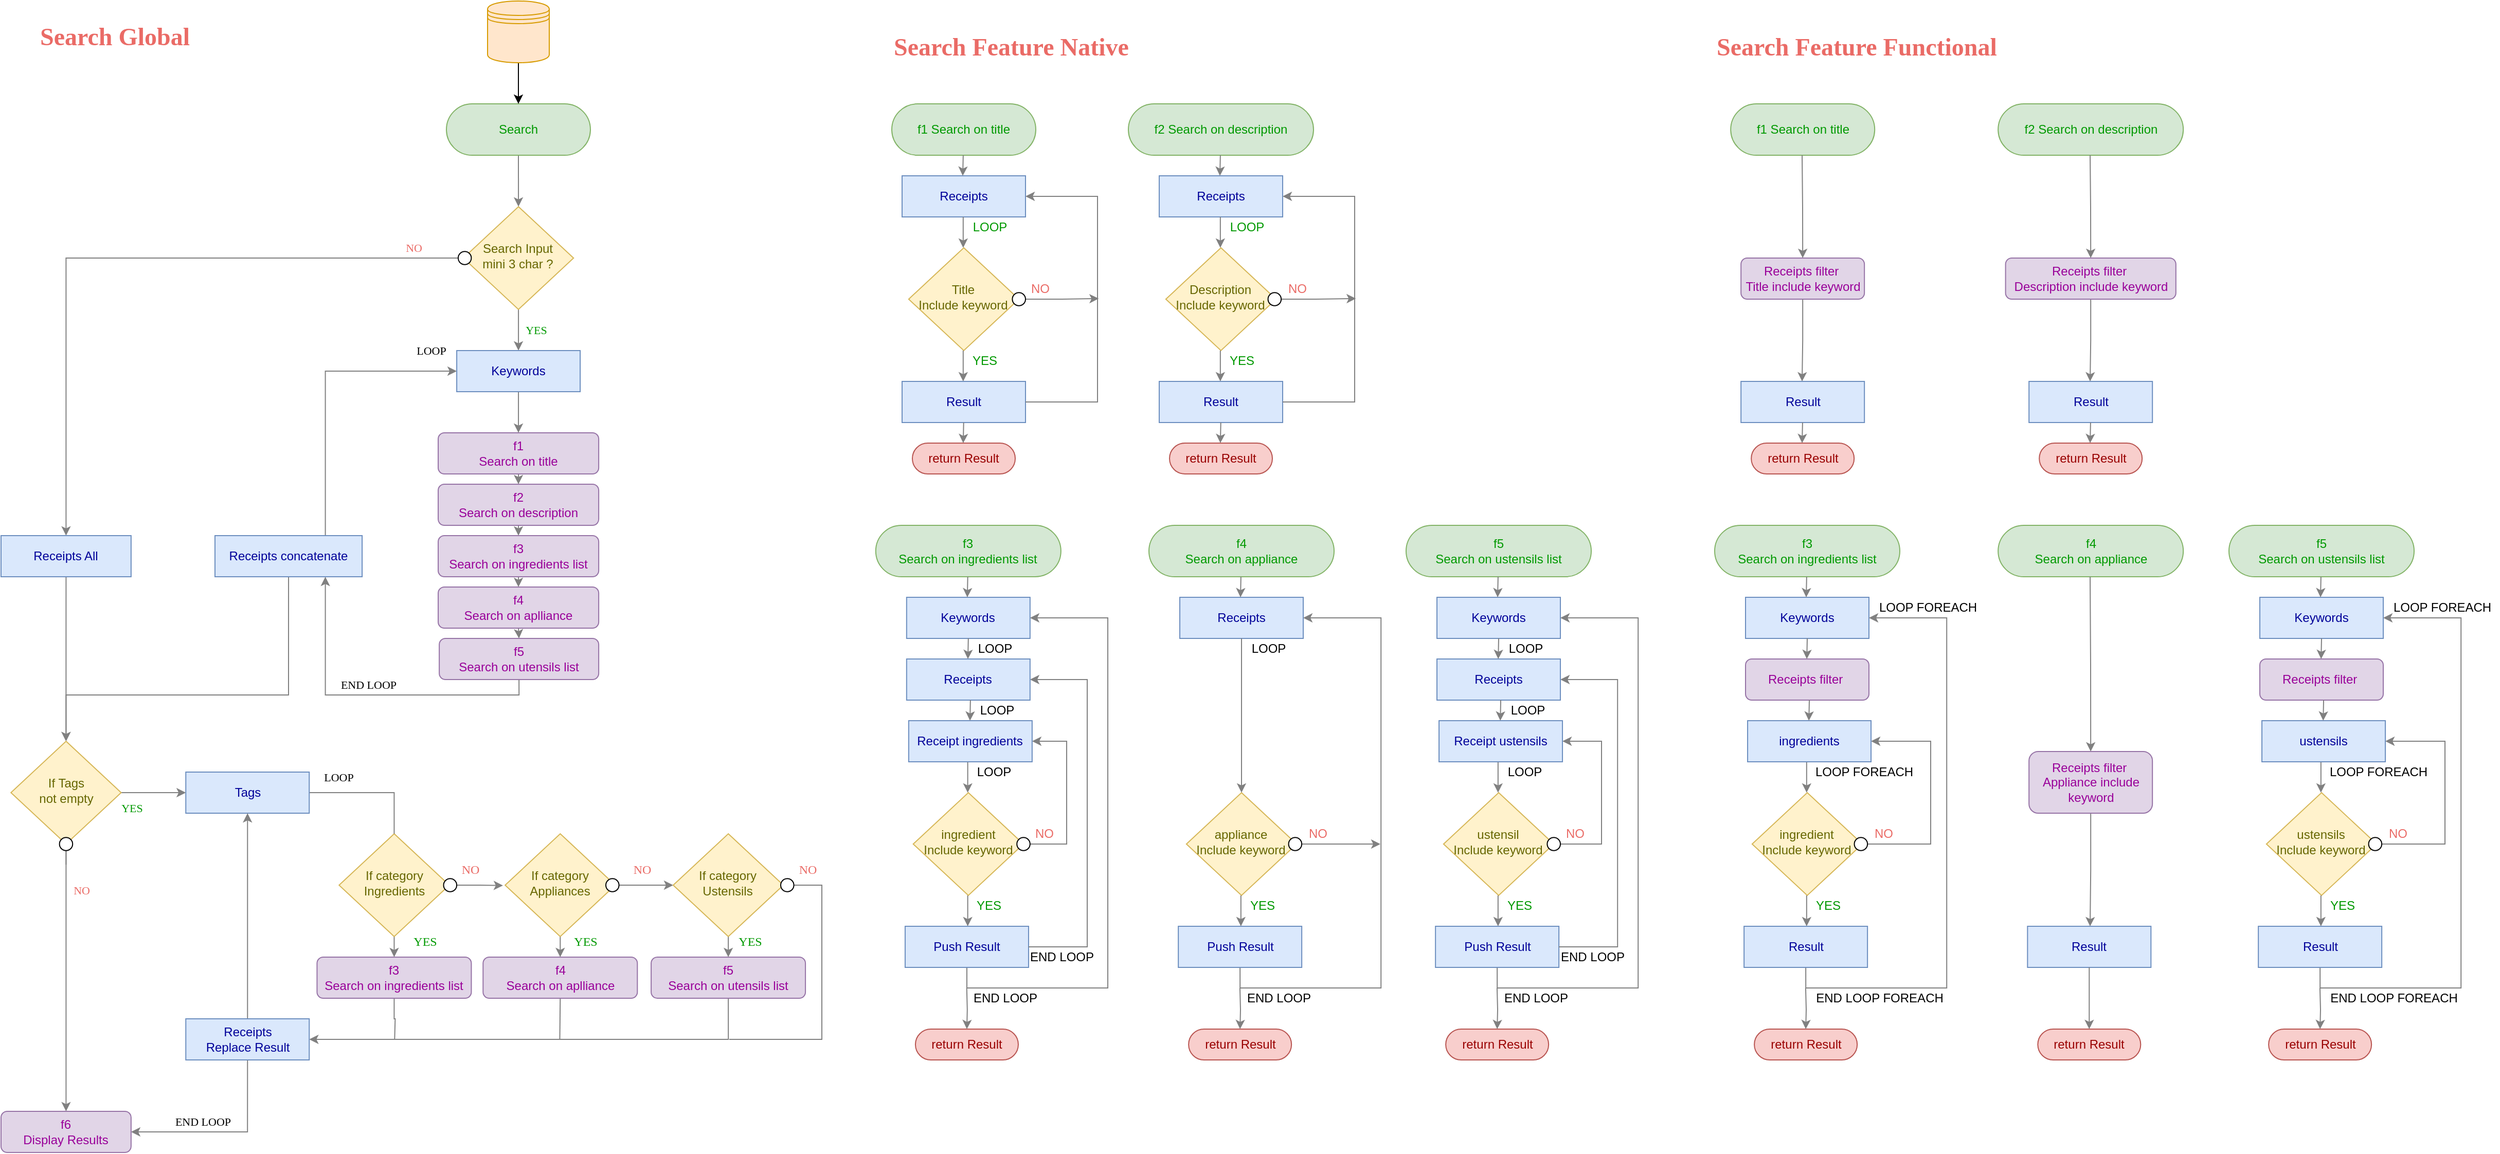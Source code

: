 <mxfile version="16.2.7" type="device"><diagram id="C5RBs43oDa-KdzZeNtuy" name="Page-1"><mxGraphModel dx="3160" dy="1549" grid="1" gridSize="10" guides="1" tooltips="1" connect="1" arrows="1" fold="1" page="1" pageScale="1" pageWidth="827" pageHeight="1169" math="0" shadow="0"><root><mxCell id="WIyWlLk6GJQsqaUBKTNV-0"/><mxCell id="WIyWlLk6GJQsqaUBKTNV-1" parent="WIyWlLk6GJQsqaUBKTNV-0"/><mxCell id="W39OEvB7-mPMsseLhvVe-26" style="edgeStyle=orthogonalEdgeStyle;rounded=0;orthogonalLoop=1;jettySize=auto;html=1;exitX=0.5;exitY=1;exitDx=0;exitDy=0;entryX=0.5;entryY=0;entryDx=0;entryDy=0;fontFamily=Verdana;fontColor=#000099;strokeColor=#808080;" parent="WIyWlLk6GJQsqaUBKTNV-1" source="WIyWlLk6GJQsqaUBKTNV-3" target="W39OEvB7-mPMsseLhvVe-0" edge="1"><mxGeometry relative="1" as="geometry"/></mxCell><mxCell id="WIyWlLk6GJQsqaUBKTNV-3" value="Search" style="rounded=1;whiteSpace=wrap;html=1;fontSize=12;glass=0;strokeWidth=1;shadow=0;arcSize=50;fillColor=#d5e8d4;strokeColor=#82b366;fontColor=#009900;" parent="WIyWlLk6GJQsqaUBKTNV-1" vertex="1"><mxGeometry x="447" y="110" width="140" height="50" as="geometry"/></mxCell><mxCell id="W39OEvB7-mPMsseLhvVe-38" value="NO" style="edgeStyle=orthogonalEdgeStyle;rounded=0;orthogonalLoop=1;jettySize=auto;html=1;exitX=0;exitY=0.5;exitDx=0;exitDy=0;entryX=0.5;entryY=0;entryDx=0;entryDy=0;fontFamily=Verdana;fontColor=#EA6B66;strokeColor=#808080;" parent="WIyWlLk6GJQsqaUBKTNV-1" source="W39OEvB7-mPMsseLhvVe-0" target="W39OEvB7-mPMsseLhvVe-2" edge="1"><mxGeometry x="-0.852" y="-10" relative="1" as="geometry"><mxPoint as="offset"/></mxGeometry></mxCell><mxCell id="W39OEvB7-mPMsseLhvVe-50" value="YES" style="edgeStyle=orthogonalEdgeStyle;rounded=0;orthogonalLoop=1;jettySize=auto;html=1;exitX=0.5;exitY=1;exitDx=0;exitDy=0;entryX=0.5;entryY=0;entryDx=0;entryDy=0;fontFamily=Verdana;fontColor=#009900;strokeColor=#808080;" parent="WIyWlLk6GJQsqaUBKTNV-1" source="W39OEvB7-mPMsseLhvVe-0" target="W39OEvB7-mPMsseLhvVe-40" edge="1"><mxGeometry y="17" relative="1" as="geometry"><mxPoint as="offset"/></mxGeometry></mxCell><mxCell id="W39OEvB7-mPMsseLhvVe-0" value="Search Input &lt;br&gt;mini 3 char ?" style="rhombus;whiteSpace=wrap;html=1;shadow=0;fontFamily=Helvetica;fontSize=12;align=center;strokeWidth=1;spacing=6;spacingTop=-4;fillColor=#fff2cc;strokeColor=#d6b656;fontColor=#666600;" parent="WIyWlLk6GJQsqaUBKTNV-1" vertex="1"><mxGeometry x="463.47" y="210" width="107.14" height="100" as="geometry"/></mxCell><mxCell id="W39OEvB7-mPMsseLhvVe-41" style="edgeStyle=orthogonalEdgeStyle;rounded=0;orthogonalLoop=1;jettySize=auto;html=1;exitX=0.5;exitY=1;exitDx=0;exitDy=0;fontFamily=Verdana;fontColor=#000000;entryX=0.5;entryY=0;entryDx=0;entryDy=0;strokeColor=#808080;" parent="WIyWlLk6GJQsqaUBKTNV-1" source="W39OEvB7-mPMsseLhvVe-2" target="W39OEvB7-mPMsseLhvVe-27" edge="1"><mxGeometry relative="1" as="geometry"><mxPoint x="77.64" y="640" as="targetPoint"/></mxGeometry></mxCell><mxCell id="W39OEvB7-mPMsseLhvVe-2" value="Receipts All" style="rounded=0;whiteSpace=wrap;html=1;fontSize=12;glass=0;strokeWidth=1;shadow=0;fillColor=#dae8fc;strokeColor=#6c8ebf;fontColor=#000099;" parent="WIyWlLk6GJQsqaUBKTNV-1" vertex="1"><mxGeometry x="14" y="530" width="126.43" height="40" as="geometry"/></mxCell><mxCell id="W39OEvB7-mPMsseLhvVe-46" style="edgeStyle=orthogonalEdgeStyle;rounded=0;orthogonalLoop=1;jettySize=auto;html=1;exitX=0.5;exitY=1;exitDx=0;exitDy=0;entryX=0.5;entryY=0;entryDx=0;entryDy=0;fontFamily=Verdana;fontColor=#000000;strokeColor=#808080;" parent="WIyWlLk6GJQsqaUBKTNV-1" source="W39OEvB7-mPMsseLhvVe-3" target="W39OEvB7-mPMsseLhvVe-5" edge="1"><mxGeometry relative="1" as="geometry"/></mxCell><mxCell id="W39OEvB7-mPMsseLhvVe-3" value="f1&lt;br&gt;Search on title" style="rounded=1;whiteSpace=wrap;html=1;fontSize=12;glass=0;strokeWidth=1;shadow=0;fillColor=#e1d5e7;strokeColor=#9673a6;fontColor=#990099;" parent="WIyWlLk6GJQsqaUBKTNV-1" vertex="1"><mxGeometry x="439" y="430" width="156.07" height="40" as="geometry"/></mxCell><mxCell id="W39OEvB7-mPMsseLhvVe-47" style="edgeStyle=orthogonalEdgeStyle;rounded=0;orthogonalLoop=1;jettySize=auto;html=1;exitX=0.5;exitY=1;exitDx=0;exitDy=0;entryX=0.5;entryY=0;entryDx=0;entryDy=0;fontFamily=Verdana;fontColor=#000000;strokeColor=#808080;" parent="WIyWlLk6GJQsqaUBKTNV-1" source="W39OEvB7-mPMsseLhvVe-5" target="W39OEvB7-mPMsseLhvVe-6" edge="1"><mxGeometry relative="1" as="geometry"/></mxCell><mxCell id="W39OEvB7-mPMsseLhvVe-5" value="f2 &lt;br&gt;Search on description" style="rounded=1;whiteSpace=wrap;html=1;fontSize=12;glass=0;strokeWidth=1;shadow=0;fillColor=#e1d5e7;strokeColor=#9673a6;fontColor=#990099;" parent="WIyWlLk6GJQsqaUBKTNV-1" vertex="1"><mxGeometry x="439" y="480" width="156.07" height="40" as="geometry"/></mxCell><mxCell id="W39OEvB7-mPMsseLhvVe-48" style="edgeStyle=orthogonalEdgeStyle;rounded=0;orthogonalLoop=1;jettySize=auto;html=1;exitX=0.5;exitY=1;exitDx=0;exitDy=0;entryX=0.5;entryY=0;entryDx=0;entryDy=0;fontFamily=Verdana;fontColor=#000000;strokeColor=#808080;" parent="WIyWlLk6GJQsqaUBKTNV-1" source="W39OEvB7-mPMsseLhvVe-6" target="W39OEvB7-mPMsseLhvVe-7" edge="1"><mxGeometry relative="1" as="geometry"/></mxCell><mxCell id="W39OEvB7-mPMsseLhvVe-6" value="f3 &lt;br&gt;Search on ingredients list" style="rounded=1;whiteSpace=wrap;html=1;fontSize=12;glass=0;strokeWidth=1;shadow=0;fillColor=#e1d5e7;strokeColor=#9673a6;fontColor=#990099;" parent="WIyWlLk6GJQsqaUBKTNV-1" vertex="1"><mxGeometry x="439" y="530" width="156.07" height="40" as="geometry"/></mxCell><mxCell id="W39OEvB7-mPMsseLhvVe-49" style="edgeStyle=orthogonalEdgeStyle;rounded=0;orthogonalLoop=1;jettySize=auto;html=1;exitX=0.5;exitY=1;exitDx=0;exitDy=0;entryX=0.5;entryY=0;entryDx=0;entryDy=0;fontFamily=Verdana;fontColor=#000000;strokeColor=#808080;" parent="WIyWlLk6GJQsqaUBKTNV-1" source="W39OEvB7-mPMsseLhvVe-7" target="W39OEvB7-mPMsseLhvVe-8" edge="1"><mxGeometry relative="1" as="geometry"/></mxCell><mxCell id="W39OEvB7-mPMsseLhvVe-7" value="f4&lt;br&gt;Search on aplliance" style="rounded=1;whiteSpace=wrap;html=1;fontSize=12;glass=0;strokeWidth=1;shadow=0;fillColor=#e1d5e7;strokeColor=#9673a6;fontColor=#990099;" parent="WIyWlLk6GJQsqaUBKTNV-1" vertex="1"><mxGeometry x="439" y="580" width="156.07" height="40" as="geometry"/></mxCell><mxCell id="W39OEvB7-mPMsseLhvVe-43" value="END LOOP" style="edgeStyle=orthogonalEdgeStyle;rounded=0;orthogonalLoop=1;jettySize=auto;html=1;exitX=0.5;exitY=1;exitDx=0;exitDy=0;entryX=0.75;entryY=1;entryDx=0;entryDy=0;fontFamily=Verdana;fontColor=#000000;strokeColor=#808080;" parent="WIyWlLk6GJQsqaUBKTNV-1" source="W39OEvB7-mPMsseLhvVe-8" target="W39OEvB7-mPMsseLhvVe-9" edge="1"><mxGeometry x="0.009" y="-10" relative="1" as="geometry"><Array as="points"><mxPoint x="518" y="685"/><mxPoint x="329" y="685"/></Array><mxPoint x="-1" as="offset"/></mxGeometry></mxCell><mxCell id="W39OEvB7-mPMsseLhvVe-8" value="f5&lt;br&gt;Search on utensils list" style="rounded=1;whiteSpace=wrap;html=1;fontSize=12;glass=0;strokeWidth=1;shadow=0;fillColor=#e1d5e7;strokeColor=#9673a6;fontColor=#990099;" parent="WIyWlLk6GJQsqaUBKTNV-1" vertex="1"><mxGeometry x="440.07" y="630" width="155" height="40" as="geometry"/></mxCell><mxCell id="W39OEvB7-mPMsseLhvVe-44" value="LOOP" style="edgeStyle=orthogonalEdgeStyle;rounded=0;orthogonalLoop=1;jettySize=auto;html=1;exitX=0.75;exitY=0;exitDx=0;exitDy=0;entryX=0;entryY=0.5;entryDx=0;entryDy=0;fontFamily=Verdana;fontColor=#000000;strokeColor=#808080;" parent="WIyWlLk6GJQsqaUBKTNV-1" source="W39OEvB7-mPMsseLhvVe-9" target="W39OEvB7-mPMsseLhvVe-40" edge="1"><mxGeometry x="0.826" y="20" relative="1" as="geometry"><Array as="points"><mxPoint x="329" y="370"/></Array><mxPoint as="offset"/></mxGeometry></mxCell><mxCell id="W39OEvB7-mPMsseLhvVe-87" style="edgeStyle=orthogonalEdgeStyle;rounded=0;orthogonalLoop=1;jettySize=auto;html=1;exitX=0.5;exitY=1;exitDx=0;exitDy=0;entryX=0.5;entryY=0;entryDx=0;entryDy=0;fontFamily=Verdana;fontColor=#000000;startArrow=none;startFill=0;endArrow=classic;endFill=1;strokeColor=#808080;" parent="WIyWlLk6GJQsqaUBKTNV-1" source="W39OEvB7-mPMsseLhvVe-9" target="W39OEvB7-mPMsseLhvVe-27" edge="1"><mxGeometry relative="1" as="geometry"><Array as="points"><mxPoint x="294" y="685"/><mxPoint x="77" y="685"/></Array></mxGeometry></mxCell><mxCell id="W39OEvB7-mPMsseLhvVe-9" value="Receipts concatenate" style="rounded=0;whiteSpace=wrap;html=1;fontSize=12;glass=0;strokeWidth=1;shadow=0;fillColor=#dae8fc;strokeColor=#6c8ebf;fontColor=#000099;" parent="WIyWlLk6GJQsqaUBKTNV-1" vertex="1"><mxGeometry x="222" y="530" width="143.07" height="40" as="geometry"/></mxCell><mxCell id="W39OEvB7-mPMsseLhvVe-66" value="YES" style="edgeStyle=orthogonalEdgeStyle;rounded=0;orthogonalLoop=1;jettySize=auto;html=1;exitX=1;exitY=0.5;exitDx=0;exitDy=0;entryX=0;entryY=0.5;entryDx=0;entryDy=0;fontFamily=Verdana;fontColor=#009900;endArrow=classic;endFill=1;strokeColor=#808080;" parent="WIyWlLk6GJQsqaUBKTNV-1" source="W39OEvB7-mPMsseLhvVe-27" target="W39OEvB7-mPMsseLhvVe-62" edge="1"><mxGeometry x="-0.643" y="-15" relative="1" as="geometry"><mxPoint x="-1" as="offset"/></mxGeometry></mxCell><mxCell id="W39OEvB7-mPMsseLhvVe-77" value="NO" style="edgeStyle=orthogonalEdgeStyle;rounded=0;orthogonalLoop=1;jettySize=auto;html=1;exitX=0.5;exitY=1;exitDx=0;exitDy=0;fontFamily=Verdana;fontColor=#EA6B66;startArrow=none;startFill=0;endArrow=classic;endFill=1;strokeColor=#808080;entryX=0.5;entryY=0;entryDx=0;entryDy=0;" parent="WIyWlLk6GJQsqaUBKTNV-1" source="KC3Yuafp2rYqARWvWWt1-248" edge="1" target="W39OEvB7-mPMsseLhvVe-72"><mxGeometry x="-0.696" y="15" relative="1" as="geometry"><mxPoint x="77.64" y="1060" as="targetPoint"/><Array as="points"/><mxPoint as="offset"/></mxGeometry></mxCell><mxCell id="W39OEvB7-mPMsseLhvVe-61" style="edgeStyle=orthogonalEdgeStyle;rounded=0;orthogonalLoop=1;jettySize=auto;html=1;exitX=0.5;exitY=1;exitDx=0;exitDy=0;fontFamily=Verdana;fontColor=#000000;endArrow=none;endFill=0;strokeColor=#808080;" parent="WIyWlLk6GJQsqaUBKTNV-1" source="W39OEvB7-mPMsseLhvVe-30" edge="1"><mxGeometry relative="1" as="geometry"><mxPoint x="396.65" y="1020" as="targetPoint"/></mxGeometry></mxCell><mxCell id="W39OEvB7-mPMsseLhvVe-30" value="f3 &lt;br&gt;Search on ingredients list" style="rounded=1;whiteSpace=wrap;html=1;fontSize=12;glass=0;strokeWidth=1;shadow=0;fillColor=#e1d5e7;strokeColor=#9673a6;fontColor=#990099;" parent="WIyWlLk6GJQsqaUBKTNV-1" vertex="1"><mxGeometry x="321.22" y="940" width="150" height="40" as="geometry"/></mxCell><mxCell id="W39OEvB7-mPMsseLhvVe-60" style="edgeStyle=orthogonalEdgeStyle;orthogonalLoop=1;jettySize=auto;html=1;exitX=0.5;exitY=1;exitDx=0;exitDy=0;fontFamily=Verdana;fontColor=#000000;rounded=0;endArrow=none;endFill=0;strokeColor=#808080;" parent="WIyWlLk6GJQsqaUBKTNV-1" source="W39OEvB7-mPMsseLhvVe-31" edge="1"><mxGeometry relative="1" as="geometry"><mxPoint x="557.22" y="1020" as="targetPoint"/></mxGeometry></mxCell><mxCell id="W39OEvB7-mPMsseLhvVe-31" value="f4&lt;br&gt;Search on aplliance" style="rounded=1;whiteSpace=wrap;html=1;fontSize=12;glass=0;strokeWidth=1;shadow=0;fillColor=#e1d5e7;strokeColor=#9673a6;fontColor=#990099;" parent="WIyWlLk6GJQsqaUBKTNV-1" vertex="1"><mxGeometry x="482.65" y="940" width="150" height="40" as="geometry"/></mxCell><mxCell id="W39OEvB7-mPMsseLhvVe-69" style="edgeStyle=orthogonalEdgeStyle;rounded=0;orthogonalLoop=1;jettySize=auto;html=1;exitX=0.5;exitY=1;exitDx=0;exitDy=0;entryX=1;entryY=0.5;entryDx=0;entryDy=0;fontFamily=Verdana;fontColor=#000000;startArrow=none;startFill=0;endArrow=classic;endFill=1;strokeColor=#808080;" parent="WIyWlLk6GJQsqaUBKTNV-1" source="W39OEvB7-mPMsseLhvVe-32" target="W39OEvB7-mPMsseLhvVe-67" edge="1"><mxGeometry relative="1" as="geometry"/></mxCell><mxCell id="W39OEvB7-mPMsseLhvVe-32" value="f5&lt;br&gt;Search on utensils list" style="rounded=1;whiteSpace=wrap;html=1;fontSize=12;glass=0;strokeWidth=1;shadow=0;fillColor=#e1d5e7;strokeColor=#9673a6;fontColor=#990099;" parent="WIyWlLk6GJQsqaUBKTNV-1" vertex="1"><mxGeometry x="646.05" y="940" width="150" height="40" as="geometry"/></mxCell><mxCell id="W39OEvB7-mPMsseLhvVe-56" style="edgeStyle=orthogonalEdgeStyle;rounded=0;orthogonalLoop=1;jettySize=auto;html=1;exitX=0.5;exitY=1;exitDx=0;exitDy=0;entryX=0.5;entryY=0;entryDx=0;entryDy=0;fontFamily=Verdana;fontColor=#000000;strokeColor=#808080;" parent="WIyWlLk6GJQsqaUBKTNV-1" source="W39OEvB7-mPMsseLhvVe-35" target="W39OEvB7-mPMsseLhvVe-30" edge="1"><mxGeometry relative="1" as="geometry"/></mxCell><mxCell id="W39OEvB7-mPMsseLhvVe-82" style="edgeStyle=orthogonalEdgeStyle;rounded=0;orthogonalLoop=1;jettySize=auto;html=1;exitX=1;exitY=0.5;exitDx=0;exitDy=0;fontFamily=Verdana;fontColor=#000000;startArrow=none;startFill=0;endArrow=classic;endFill=1;strokeColor=#808080;" parent="WIyWlLk6GJQsqaUBKTNV-1" source="KC3Yuafp2rYqARWvWWt1-252" edge="1"><mxGeometry relative="1" as="geometry"><mxPoint x="502" y="870.333" as="targetPoint"/></mxGeometry></mxCell><mxCell id="W39OEvB7-mPMsseLhvVe-35" value="If category&lt;br&gt;Ingredients" style="rhombus;whiteSpace=wrap;html=1;shadow=0;fontFamily=Helvetica;fontSize=12;align=center;strokeWidth=1;spacing=6;spacingTop=-4;fillColor=#fff2cc;strokeColor=#d6b656;fontColor=#666600;" parent="WIyWlLk6GJQsqaUBKTNV-1" vertex="1"><mxGeometry x="342.65" y="820" width="107.14" height="100" as="geometry"/></mxCell><mxCell id="W39OEvB7-mPMsseLhvVe-57" style="edgeStyle=orthogonalEdgeStyle;rounded=0;orthogonalLoop=1;jettySize=auto;html=1;exitX=0.5;exitY=1;exitDx=0;exitDy=0;entryX=0.5;entryY=0;entryDx=0;entryDy=0;fontFamily=Verdana;fontColor=#000000;strokeColor=#808080;" parent="WIyWlLk6GJQsqaUBKTNV-1" source="W39OEvB7-mPMsseLhvVe-36" target="W39OEvB7-mPMsseLhvVe-31" edge="1"><mxGeometry relative="1" as="geometry"/></mxCell><mxCell id="W39OEvB7-mPMsseLhvVe-83" style="edgeStyle=orthogonalEdgeStyle;rounded=0;orthogonalLoop=1;jettySize=auto;html=1;exitX=1;exitY=0.5;exitDx=0;exitDy=0;entryX=0;entryY=0.5;entryDx=0;entryDy=0;fontFamily=Verdana;fontColor=#000000;startArrow=none;startFill=0;endArrow=classic;endFill=1;strokeColor=#808080;" parent="WIyWlLk6GJQsqaUBKTNV-1" source="W39OEvB7-mPMsseLhvVe-36" target="W39OEvB7-mPMsseLhvVe-37" edge="1"><mxGeometry relative="1" as="geometry"/></mxCell><mxCell id="W39OEvB7-mPMsseLhvVe-36" value="If category&lt;br&gt;Appliances" style="rhombus;whiteSpace=wrap;html=1;shadow=0;fontFamily=Helvetica;fontSize=12;align=center;strokeWidth=1;spacing=6;spacingTop=-4;fillColor=#fff2cc;strokeColor=#d6b656;fontColor=#666600;" parent="WIyWlLk6GJQsqaUBKTNV-1" vertex="1"><mxGeometry x="504.08" y="820" width="107.14" height="100" as="geometry"/></mxCell><mxCell id="W39OEvB7-mPMsseLhvVe-58" style="edgeStyle=orthogonalEdgeStyle;rounded=0;orthogonalLoop=1;jettySize=auto;html=1;exitX=0.5;exitY=1;exitDx=0;exitDy=0;entryX=0.5;entryY=0;entryDx=0;entryDy=0;fontFamily=Verdana;fontColor=#000000;strokeColor=#808080;" parent="WIyWlLk6GJQsqaUBKTNV-1" source="W39OEvB7-mPMsseLhvVe-37" target="W39OEvB7-mPMsseLhvVe-32" edge="1"><mxGeometry relative="1" as="geometry"/></mxCell><mxCell id="W39OEvB7-mPMsseLhvVe-37" value="If category&lt;br&gt;Ustensils" style="rhombus;whiteSpace=wrap;html=1;shadow=0;fontFamily=Helvetica;fontSize=12;align=center;strokeWidth=1;spacing=6;spacingTop=-4;fillColor=#fff2cc;strokeColor=#d6b656;fontColor=#666600;" parent="WIyWlLk6GJQsqaUBKTNV-1" vertex="1"><mxGeometry x="667.48" y="820" width="107.14" height="100" as="geometry"/></mxCell><mxCell id="W39OEvB7-mPMsseLhvVe-45" style="edgeStyle=orthogonalEdgeStyle;rounded=0;orthogonalLoop=1;jettySize=auto;html=1;exitX=0.5;exitY=1;exitDx=0;exitDy=0;entryX=0.5;entryY=0;entryDx=0;entryDy=0;fontFamily=Verdana;fontColor=#000000;strokeColor=#808080;" parent="WIyWlLk6GJQsqaUBKTNV-1" source="W39OEvB7-mPMsseLhvVe-40" target="W39OEvB7-mPMsseLhvVe-3" edge="1"><mxGeometry relative="1" as="geometry"/></mxCell><mxCell id="W39OEvB7-mPMsseLhvVe-40" value="Keywords" style="rounded=0;whiteSpace=wrap;html=1;fontSize=12;glass=0;strokeWidth=1;shadow=0;fillColor=#dae8fc;strokeColor=#6c8ebf;fontColor=#000099;" parent="WIyWlLk6GJQsqaUBKTNV-1" vertex="1"><mxGeometry x="457.04" y="350" width="120" height="40" as="geometry"/></mxCell><mxCell id="W39OEvB7-mPMsseLhvVe-84" value="LOOP" style="edgeStyle=orthogonalEdgeStyle;rounded=0;orthogonalLoop=1;jettySize=auto;html=1;exitX=1;exitY=0.5;exitDx=0;exitDy=0;entryX=0.5;entryY=0;entryDx=0;entryDy=0;fontFamily=Verdana;fontColor=#000000;startArrow=none;startFill=0;endArrow=none;endFill=0;strokeColor=#808080;" parent="WIyWlLk6GJQsqaUBKTNV-1" source="W39OEvB7-mPMsseLhvVe-62" target="W39OEvB7-mPMsseLhvVe-35" edge="1"><mxGeometry x="-0.537" y="15" relative="1" as="geometry"><mxPoint as="offset"/></mxGeometry></mxCell><mxCell id="W39OEvB7-mPMsseLhvVe-62" value="Tags" style="rounded=0;whiteSpace=wrap;html=1;fontSize=12;glass=0;strokeWidth=1;shadow=0;fillColor=#dae8fc;strokeColor=#6c8ebf;fontColor=#000099;" parent="WIyWlLk6GJQsqaUBKTNV-1" vertex="1"><mxGeometry x="193.64" y="760" width="120" height="40" as="geometry"/></mxCell><mxCell id="W39OEvB7-mPMsseLhvVe-70" style="edgeStyle=orthogonalEdgeStyle;rounded=0;orthogonalLoop=1;jettySize=auto;html=1;exitX=0.5;exitY=0;exitDx=0;exitDy=0;entryX=0.5;entryY=1;entryDx=0;entryDy=0;fontFamily=Verdana;fontColor=#000000;startArrow=none;startFill=0;endArrow=classic;endFill=1;strokeColor=#808080;" parent="WIyWlLk6GJQsqaUBKTNV-1" source="W39OEvB7-mPMsseLhvVe-67" target="W39OEvB7-mPMsseLhvVe-62" edge="1"><mxGeometry relative="1" as="geometry"/></mxCell><mxCell id="W39OEvB7-mPMsseLhvVe-76" value="END LOOP" style="edgeStyle=orthogonalEdgeStyle;rounded=0;orthogonalLoop=1;jettySize=auto;html=1;exitX=0.5;exitY=1;exitDx=0;exitDy=0;fontFamily=Verdana;fontColor=#000000;startArrow=none;startFill=0;endArrow=classic;endFill=1;strokeColor=#808080;entryX=1;entryY=0.5;entryDx=0;entryDy=0;" parent="WIyWlLk6GJQsqaUBKTNV-1" source="W39OEvB7-mPMsseLhvVe-67" target="W39OEvB7-mPMsseLhvVe-72" edge="1"><mxGeometry x="0.24" y="-10" relative="1" as="geometry"><Array as="points"><mxPoint x="254" y="1110"/></Array><mxPoint as="offset"/><mxPoint x="160" y="1050" as="targetPoint"/></mxGeometry></mxCell><mxCell id="W39OEvB7-mPMsseLhvVe-67" value="Receipts &lt;br&gt;Replace Result" style="rounded=0;whiteSpace=wrap;html=1;fontSize=12;glass=0;strokeWidth=1;shadow=0;fillColor=#dae8fc;strokeColor=#6c8ebf;fontColor=#000099;" parent="WIyWlLk6GJQsqaUBKTNV-1" vertex="1"><mxGeometry x="193.64" y="1000" width="120" height="40" as="geometry"/></mxCell><mxCell id="W39OEvB7-mPMsseLhvVe-72" value="f6&lt;br&gt;Display Results" style="rounded=1;whiteSpace=wrap;html=1;fontSize=12;glass=0;strokeWidth=1;shadow=0;fillColor=#e1d5e7;strokeColor=#9673a6;fontColor=#990099;" parent="WIyWlLk6GJQsqaUBKTNV-1" vertex="1"><mxGeometry x="14" y="1090" width="126.43" height="40" as="geometry"/></mxCell><mxCell id="W39OEvB7-mPMsseLhvVe-78" value="YES" style="text;html=1;resizable=0;autosize=1;align=center;verticalAlign=middle;points=[];fillColor=none;strokeColor=none;rounded=0;fontFamily=Verdana;fontColor=#009900;" parent="WIyWlLk6GJQsqaUBKTNV-1" vertex="1"><mxGeometry x="722" y="915" width="40" height="20" as="geometry"/></mxCell><mxCell id="W39OEvB7-mPMsseLhvVe-80" value="YES" style="text;html=1;resizable=0;autosize=1;align=center;verticalAlign=middle;points=[];fillColor=none;strokeColor=none;rounded=0;fontFamily=Verdana;fontColor=#009900;" parent="WIyWlLk6GJQsqaUBKTNV-1" vertex="1"><mxGeometry x="562" y="915" width="40" height="20" as="geometry"/></mxCell><mxCell id="W39OEvB7-mPMsseLhvVe-81" value="YES" style="text;html=1;resizable=0;autosize=1;align=center;verticalAlign=middle;points=[];fillColor=none;strokeColor=none;rounded=0;fontFamily=Verdana;fontColor=#009900;" parent="WIyWlLk6GJQsqaUBKTNV-1" vertex="1"><mxGeometry x="406" y="915" width="40" height="20" as="geometry"/></mxCell><mxCell id="W39OEvB7-mPMsseLhvVe-85" value="NO" style="text;html=1;resizable=0;autosize=1;align=center;verticalAlign=middle;points=[];fillColor=none;strokeColor=none;rounded=0;fontFamily=Verdana;fontColor=#EA6B66;" parent="WIyWlLk6GJQsqaUBKTNV-1" vertex="1"><mxGeometry x="454.79" y="845" width="30" height="20" as="geometry"/></mxCell><mxCell id="W39OEvB7-mPMsseLhvVe-86" value="NO" style="text;html=1;resizable=0;autosize=1;align=center;verticalAlign=middle;points=[];fillColor=none;strokeColor=none;rounded=0;fontFamily=Verdana;fontColor=#EA6B66;" parent="WIyWlLk6GJQsqaUBKTNV-1" vertex="1"><mxGeometry x="622" y="845" width="30" height="20" as="geometry"/></mxCell><mxCell id="W39OEvB7-mPMsseLhvVe-89" style="edgeStyle=orthogonalEdgeStyle;rounded=0;orthogonalLoop=1;jettySize=auto;html=1;exitX=0.5;exitY=1;exitDx=0;exitDy=0;entryX=0.5;entryY=0;entryDx=0;entryDy=0;fontFamily=Verdana;fontColor=#000000;startArrow=none;startFill=0;endArrow=classic;endFill=1;" parent="WIyWlLk6GJQsqaUBKTNV-1" source="W39OEvB7-mPMsseLhvVe-88" target="WIyWlLk6GJQsqaUBKTNV-3" edge="1"><mxGeometry relative="1" as="geometry"/></mxCell><mxCell id="W39OEvB7-mPMsseLhvVe-88" value="" style="shape=datastore;whiteSpace=wrap;html=1;fontFamily=Verdana;fillColor=#ffe6cc;strokeColor=#d79b00;" parent="WIyWlLk6GJQsqaUBKTNV-1" vertex="1"><mxGeometry x="487" y="10" width="60" height="60" as="geometry"/></mxCell><mxCell id="W39OEvB7-mPMsseLhvVe-90" value="f1 Search on title" style="rounded=1;whiteSpace=wrap;html=1;fontSize=12;glass=0;strokeWidth=1;shadow=0;arcSize=50;fillColor=#d5e8d4;strokeColor=#82b366;fontColor=#009900;" parent="WIyWlLk6GJQsqaUBKTNV-1" vertex="1"><mxGeometry x="880" y="110" width="140" height="50" as="geometry"/></mxCell><mxCell id="W39OEvB7-mPMsseLhvVe-92" value="&lt;h1&gt;Search Feature Native&lt;/h1&gt;" style="text;html=1;resizable=0;autosize=1;align=left;verticalAlign=middle;points=[];fillColor=none;strokeColor=none;rounded=0;fontFamily=Verdana;fontColor=#EA6B66;" parent="WIyWlLk6GJQsqaUBKTNV-1" vertex="1"><mxGeometry x="880" y="30" width="310" height="50" as="geometry"/></mxCell><mxCell id="W39OEvB7-mPMsseLhvVe-93" value="&lt;h1&gt;Search Global&lt;/h1&gt;" style="text;html=1;resizable=0;autosize=1;align=left;verticalAlign=middle;points=[];fillColor=none;strokeColor=none;rounded=0;fontFamily=Verdana;fontColor=#EA6B66;" parent="WIyWlLk6GJQsqaUBKTNV-1" vertex="1"><mxGeometry x="50" y="20" width="200" height="50" as="geometry"/></mxCell><mxCell id="KC3Yuafp2rYqARWvWWt1-0" value="Title&lt;br&gt;Include keyword" style="rhombus;whiteSpace=wrap;html=1;shadow=0;fontFamily=Helvetica;fontSize=12;align=center;strokeWidth=1;spacing=6;spacingTop=-4;fillColor=#fff2cc;strokeColor=#d6b656;fontColor=#666600;" vertex="1" parent="WIyWlLk6GJQsqaUBKTNV-1"><mxGeometry x="896.43" y="250" width="107.14" height="100" as="geometry"/></mxCell><mxCell id="KC3Yuafp2rYqARWvWWt1-1" value="Receipts" style="rounded=0;whiteSpace=wrap;html=1;fontSize=12;glass=0;strokeWidth=1;shadow=0;fillColor=#dae8fc;strokeColor=#6c8ebf;fontColor=#000099;" vertex="1" parent="WIyWlLk6GJQsqaUBKTNV-1"><mxGeometry x="890" y="180" width="120" height="40" as="geometry"/></mxCell><mxCell id="KC3Yuafp2rYqARWvWWt1-3" value="" style="edgeStyle=orthogonalEdgeStyle;rounded=0;orthogonalLoop=1;jettySize=auto;html=1;exitX=0.5;exitY=1;exitDx=0;exitDy=0;fontFamily=Verdana;fontColor=#009900;strokeColor=#808080;" edge="1" parent="WIyWlLk6GJQsqaUBKTNV-1"><mxGeometry y="17" relative="1" as="geometry"><mxPoint as="offset"/><mxPoint x="949.41" y="220" as="sourcePoint"/><mxPoint x="949.41" y="250" as="targetPoint"/></mxGeometry></mxCell><mxCell id="KC3Yuafp2rYqARWvWWt1-5" value="" style="edgeStyle=orthogonalEdgeStyle;rounded=0;orthogonalLoop=1;jettySize=auto;html=1;exitX=0.5;exitY=1;exitDx=0;exitDy=0;fontFamily=Verdana;fontColor=#009900;strokeColor=#808080;" edge="1" parent="WIyWlLk6GJQsqaUBKTNV-1"><mxGeometry y="17" relative="1" as="geometry"><mxPoint as="offset"/><mxPoint x="949.41" y="350" as="sourcePoint"/><mxPoint x="949.41" y="380" as="targetPoint"/></mxGeometry></mxCell><mxCell id="KC3Yuafp2rYqARWvWWt1-6" value="Result" style="rounded=0;whiteSpace=wrap;html=1;fontSize=12;glass=0;strokeWidth=1;shadow=0;fillColor=#dae8fc;strokeColor=#6c8ebf;fontColor=#000099;" vertex="1" parent="WIyWlLk6GJQsqaUBKTNV-1"><mxGeometry x="890.0" y="380" width="120" height="40" as="geometry"/></mxCell><mxCell id="KC3Yuafp2rYqARWvWWt1-7" value="" style="edgeStyle=orthogonalEdgeStyle;rounded=0;orthogonalLoop=1;jettySize=auto;html=1;exitX=1;exitY=0.5;exitDx=0;exitDy=0;fontFamily=Verdana;fontColor=#009900;strokeColor=#808080;entryX=1;entryY=0.5;entryDx=0;entryDy=0;" edge="1" parent="WIyWlLk6GJQsqaUBKTNV-1" source="KC3Yuafp2rYqARWvWWt1-6" target="KC3Yuafp2rYqARWvWWt1-1"><mxGeometry y="17" relative="1" as="geometry"><mxPoint as="offset"/><mxPoint x="1140.0" y="360" as="sourcePoint"/><mxPoint x="1140.0" y="390" as="targetPoint"/><Array as="points"><mxPoint x="1080" y="400"/><mxPoint x="1080" y="200"/></Array></mxGeometry></mxCell><mxCell id="KC3Yuafp2rYqARWvWWt1-8" value="" style="edgeStyle=orthogonalEdgeStyle;rounded=0;orthogonalLoop=1;jettySize=auto;html=1;exitX=1;exitY=0.5;exitDx=0;exitDy=0;fontFamily=Verdana;fontColor=#009900;strokeColor=#808080;endArrow=classic;endFill=1;startArrow=none;" edge="1" parent="WIyWlLk6GJQsqaUBKTNV-1" source="KC3Yuafp2rYqARWvWWt1-266"><mxGeometry y="17" relative="1" as="geometry"><mxPoint as="offset"/><mxPoint x="1020.0" y="299.41" as="sourcePoint"/><mxPoint x="1081.18" y="299.41" as="targetPoint"/></mxGeometry></mxCell><mxCell id="KC3Yuafp2rYqARWvWWt1-9" value="YES" style="text;html=1;resizable=0;autosize=1;align=center;verticalAlign=middle;points=[];fillColor=none;strokeColor=none;rounded=0;fontColor=#009900;" vertex="1" parent="WIyWlLk6GJQsqaUBKTNV-1"><mxGeometry x="950" y="350" width="40" height="20" as="geometry"/></mxCell><mxCell id="KC3Yuafp2rYqARWvWWt1-10" value="NO" style="text;html=1;resizable=0;autosize=1;align=center;verticalAlign=middle;points=[];fillColor=none;strokeColor=none;rounded=0;fontColor=#EA6B66;" vertex="1" parent="WIyWlLk6GJQsqaUBKTNV-1"><mxGeometry x="1008.57" y="280" width="30" height="20" as="geometry"/></mxCell><mxCell id="KC3Yuafp2rYqARWvWWt1-11" value="LOOP" style="text;html=1;resizable=0;autosize=1;align=center;verticalAlign=middle;points=[];fillColor=none;strokeColor=none;rounded=0;fontColor=#009900;" vertex="1" parent="WIyWlLk6GJQsqaUBKTNV-1"><mxGeometry x="950" y="220" width="50" height="20" as="geometry"/></mxCell><mxCell id="KC3Yuafp2rYqARWvWWt1-12" value="" style="edgeStyle=orthogonalEdgeStyle;rounded=0;orthogonalLoop=1;jettySize=auto;html=1;exitX=0.5;exitY=1;exitDx=0;exitDy=0;fontFamily=Verdana;fontColor=#009900;strokeColor=#808080;" edge="1" parent="WIyWlLk6GJQsqaUBKTNV-1"><mxGeometry y="17" relative="1" as="geometry"><mxPoint as="offset"/><mxPoint x="949.43" y="160" as="sourcePoint"/><mxPoint x="949" y="180" as="targetPoint"/></mxGeometry></mxCell><mxCell id="KC3Yuafp2rYqARWvWWt1-13" value="" style="edgeStyle=orthogonalEdgeStyle;rounded=0;orthogonalLoop=1;jettySize=auto;html=1;exitX=0.5;exitY=1;exitDx=0;exitDy=0;fontFamily=Verdana;fontColor=#009900;strokeColor=#808080;" edge="1" parent="WIyWlLk6GJQsqaUBKTNV-1"><mxGeometry y="17" relative="1" as="geometry"><mxPoint as="offset"/><mxPoint x="949.86" y="420" as="sourcePoint"/><mxPoint x="949.43" y="440" as="targetPoint"/></mxGeometry></mxCell><mxCell id="KC3Yuafp2rYqARWvWWt1-14" value="return Result" style="rounded=1;whiteSpace=wrap;html=1;fontSize=12;glass=0;strokeWidth=1;shadow=0;arcSize=50;fillColor=#f8cecc;strokeColor=#b85450;fontColor=#990000;" vertex="1" parent="WIyWlLk6GJQsqaUBKTNV-1"><mxGeometry x="900" y="440" width="100" height="30" as="geometry"/></mxCell><mxCell id="KC3Yuafp2rYqARWvWWt1-15" value="f2 Search on description" style="rounded=1;whiteSpace=wrap;html=1;fontSize=12;glass=0;strokeWidth=1;shadow=0;arcSize=50;fillColor=#d5e8d4;strokeColor=#82b366;fontColor=#009900;" vertex="1" parent="WIyWlLk6GJQsqaUBKTNV-1"><mxGeometry x="1110" y="110" width="180" height="50" as="geometry"/></mxCell><mxCell id="KC3Yuafp2rYqARWvWWt1-16" value="Description&lt;br&gt;Include keyword" style="rhombus;whiteSpace=wrap;html=1;shadow=0;fontFamily=Helvetica;fontSize=12;align=center;strokeWidth=1;spacing=6;spacingTop=-4;fillColor=#fff2cc;strokeColor=#d6b656;fontColor=#666600;" vertex="1" parent="WIyWlLk6GJQsqaUBKTNV-1"><mxGeometry x="1146.43" y="250" width="107.14" height="100" as="geometry"/></mxCell><mxCell id="KC3Yuafp2rYqARWvWWt1-17" value="Receipts" style="rounded=0;whiteSpace=wrap;html=1;fontSize=12;glass=0;strokeWidth=1;shadow=0;fillColor=#dae8fc;strokeColor=#6c8ebf;fontColor=#000099;" vertex="1" parent="WIyWlLk6GJQsqaUBKTNV-1"><mxGeometry x="1140" y="180" width="120" height="40" as="geometry"/></mxCell><mxCell id="KC3Yuafp2rYqARWvWWt1-18" value="" style="edgeStyle=orthogonalEdgeStyle;rounded=0;orthogonalLoop=1;jettySize=auto;html=1;exitX=0.5;exitY=1;exitDx=0;exitDy=0;fontFamily=Verdana;fontColor=#009900;strokeColor=#808080;" edge="1" parent="WIyWlLk6GJQsqaUBKTNV-1"><mxGeometry y="17" relative="1" as="geometry"><mxPoint as="offset"/><mxPoint x="1199.41" y="220" as="sourcePoint"/><mxPoint x="1199.41" y="250" as="targetPoint"/></mxGeometry></mxCell><mxCell id="KC3Yuafp2rYqARWvWWt1-19" value="" style="edgeStyle=orthogonalEdgeStyle;rounded=0;orthogonalLoop=1;jettySize=auto;html=1;exitX=0.5;exitY=1;exitDx=0;exitDy=0;fontFamily=Verdana;fontColor=#009900;strokeColor=#808080;" edge="1" parent="WIyWlLk6GJQsqaUBKTNV-1"><mxGeometry y="17" relative="1" as="geometry"><mxPoint as="offset"/><mxPoint x="1199.41" y="350" as="sourcePoint"/><mxPoint x="1199.41" y="380" as="targetPoint"/></mxGeometry></mxCell><mxCell id="KC3Yuafp2rYqARWvWWt1-20" value="Result" style="rounded=0;whiteSpace=wrap;html=1;fontSize=12;glass=0;strokeWidth=1;shadow=0;fillColor=#dae8fc;strokeColor=#6c8ebf;fontColor=#000099;" vertex="1" parent="WIyWlLk6GJQsqaUBKTNV-1"><mxGeometry x="1140" y="380" width="120" height="40" as="geometry"/></mxCell><mxCell id="KC3Yuafp2rYqARWvWWt1-21" value="" style="edgeStyle=orthogonalEdgeStyle;rounded=0;orthogonalLoop=1;jettySize=auto;html=1;exitX=1;exitY=0.5;exitDx=0;exitDy=0;fontFamily=Verdana;fontColor=#009900;strokeColor=#808080;entryX=1;entryY=0.5;entryDx=0;entryDy=0;" edge="1" parent="WIyWlLk6GJQsqaUBKTNV-1" source="KC3Yuafp2rYqARWvWWt1-20" target="KC3Yuafp2rYqARWvWWt1-17"><mxGeometry y="17" relative="1" as="geometry"><mxPoint as="offset"/><mxPoint x="1390.0" y="360" as="sourcePoint"/><mxPoint x="1390.0" y="390" as="targetPoint"/><Array as="points"><mxPoint x="1330" y="400"/><mxPoint x="1330" y="200"/></Array></mxGeometry></mxCell><mxCell id="KC3Yuafp2rYqARWvWWt1-22" value="" style="edgeStyle=orthogonalEdgeStyle;rounded=0;orthogonalLoop=1;jettySize=auto;html=1;exitX=1;exitY=0.5;exitDx=0;exitDy=0;fontFamily=Verdana;fontColor=#009900;strokeColor=#808080;endArrow=classic;endFill=1;" edge="1" parent="WIyWlLk6GJQsqaUBKTNV-1" source="KC3Yuafp2rYqARWvWWt1-16"><mxGeometry y="17" relative="1" as="geometry"><mxPoint as="offset"/><mxPoint x="1270.0" y="299.41" as="sourcePoint"/><mxPoint x="1331.18" y="299.41" as="targetPoint"/></mxGeometry></mxCell><mxCell id="KC3Yuafp2rYqARWvWWt1-23" value="YES" style="text;html=1;resizable=0;autosize=1;align=center;verticalAlign=middle;points=[];fillColor=none;strokeColor=none;rounded=0;fontColor=#009900;" vertex="1" parent="WIyWlLk6GJQsqaUBKTNV-1"><mxGeometry x="1200" y="350" width="40" height="20" as="geometry"/></mxCell><mxCell id="KC3Yuafp2rYqARWvWWt1-24" value="NO" style="text;html=1;resizable=0;autosize=1;align=center;verticalAlign=middle;points=[];fillColor=none;strokeColor=none;rounded=0;fontColor=#EA6B66;" vertex="1" parent="WIyWlLk6GJQsqaUBKTNV-1"><mxGeometry x="1258.57" y="280" width="30" height="20" as="geometry"/></mxCell><mxCell id="KC3Yuafp2rYqARWvWWt1-25" value="LOOP" style="text;html=1;resizable=0;autosize=1;align=center;verticalAlign=middle;points=[];fillColor=none;strokeColor=none;rounded=0;fontColor=#009900;" vertex="1" parent="WIyWlLk6GJQsqaUBKTNV-1"><mxGeometry x="1200" y="220" width="50" height="20" as="geometry"/></mxCell><mxCell id="KC3Yuafp2rYqARWvWWt1-26" value="" style="edgeStyle=orthogonalEdgeStyle;rounded=0;orthogonalLoop=1;jettySize=auto;html=1;exitX=0.5;exitY=1;exitDx=0;exitDy=0;fontFamily=Verdana;fontColor=#009900;strokeColor=#808080;" edge="1" parent="WIyWlLk6GJQsqaUBKTNV-1"><mxGeometry y="17" relative="1" as="geometry"><mxPoint as="offset"/><mxPoint x="1199.43" y="160" as="sourcePoint"/><mxPoint x="1199" y="180" as="targetPoint"/></mxGeometry></mxCell><mxCell id="KC3Yuafp2rYqARWvWWt1-27" value="" style="edgeStyle=orthogonalEdgeStyle;rounded=0;orthogonalLoop=1;jettySize=auto;html=1;exitX=0.5;exitY=1;exitDx=0;exitDy=0;fontFamily=Verdana;fontColor=#009900;strokeColor=#808080;" edge="1" parent="WIyWlLk6GJQsqaUBKTNV-1"><mxGeometry y="17" relative="1" as="geometry"><mxPoint as="offset"/><mxPoint x="1199.86" y="420" as="sourcePoint"/><mxPoint x="1199.43" y="440" as="targetPoint"/></mxGeometry></mxCell><mxCell id="KC3Yuafp2rYqARWvWWt1-28" value="return Result" style="rounded=1;whiteSpace=wrap;html=1;fontSize=12;glass=0;strokeWidth=1;shadow=0;arcSize=50;fillColor=#f8cecc;strokeColor=#b85450;fontColor=#990000;" vertex="1" parent="WIyWlLk6GJQsqaUBKTNV-1"><mxGeometry x="1150" y="440" width="100" height="30" as="geometry"/></mxCell><mxCell id="KC3Yuafp2rYqARWvWWt1-29" value="&lt;span style=&quot;&quot;&gt;f3&lt;/span&gt;&lt;br style=&quot;&quot;&gt;&lt;span style=&quot;&quot;&gt;Search on ingredients list&lt;/span&gt;" style="rounded=1;whiteSpace=wrap;html=1;fontSize=12;glass=0;strokeWidth=1;shadow=0;arcSize=50;fillColor=#d5e8d4;strokeColor=#82b366;fontColor=#009900;" vertex="1" parent="WIyWlLk6GJQsqaUBKTNV-1"><mxGeometry x="864.41" y="520" width="180" height="50" as="geometry"/></mxCell><mxCell id="KC3Yuafp2rYqARWvWWt1-55" style="edgeStyle=orthogonalEdgeStyle;rounded=0;orthogonalLoop=1;jettySize=auto;html=1;exitX=1;exitY=0.5;exitDx=0;exitDy=0;entryX=1;entryY=0.5;entryDx=0;entryDy=0;fontColor=#009900;endArrow=classic;endFill=1;fontFamily=Verdana;strokeColor=#808080;startArrow=none;" edge="1" parent="WIyWlLk6GJQsqaUBKTNV-1" source="KC3Yuafp2rYqARWvWWt1-259" target="KC3Yuafp2rYqARWvWWt1-47"><mxGeometry relative="1" as="geometry"><Array as="points"><mxPoint x="1050" y="830"/><mxPoint x="1050" y="730"/></Array></mxGeometry></mxCell><mxCell id="KC3Yuafp2rYqARWvWWt1-30" value="ingredient&lt;br&gt;Include keyword" style="rhombus;whiteSpace=wrap;html=1;shadow=0;fontFamily=Helvetica;fontSize=12;align=center;strokeWidth=1;spacing=6;spacingTop=-4;fillColor=#fff2cc;strokeColor=#d6b656;fontColor=#666600;" vertex="1" parent="WIyWlLk6GJQsqaUBKTNV-1"><mxGeometry x="900.84" y="780" width="107.14" height="100" as="geometry"/></mxCell><mxCell id="KC3Yuafp2rYqARWvWWt1-31" value="Keywords" style="rounded=0;whiteSpace=wrap;html=1;fontSize=12;glass=0;strokeWidth=1;shadow=0;fillColor=#dae8fc;strokeColor=#6c8ebf;fontColor=#000099;" vertex="1" parent="WIyWlLk6GJQsqaUBKTNV-1"><mxGeometry x="894.41" y="590" width="120" height="40" as="geometry"/></mxCell><mxCell id="KC3Yuafp2rYqARWvWWt1-32" value="" style="edgeStyle=orthogonalEdgeStyle;rounded=0;orthogonalLoop=1;jettySize=auto;html=1;exitX=0.5;exitY=1;exitDx=0;exitDy=0;fontFamily=Verdana;fontColor=#009900;strokeColor=#808080;" edge="1" parent="WIyWlLk6GJQsqaUBKTNV-1"><mxGeometry y="17" relative="1" as="geometry"><mxPoint as="offset"/><mxPoint x="953.82" y="750" as="sourcePoint"/><mxPoint x="953.82" y="780" as="targetPoint"/></mxGeometry></mxCell><mxCell id="KC3Yuafp2rYqARWvWWt1-33" value="" style="edgeStyle=orthogonalEdgeStyle;rounded=0;orthogonalLoop=1;jettySize=auto;html=1;exitX=0.5;exitY=1;exitDx=0;exitDy=0;fontFamily=Verdana;fontColor=#009900;strokeColor=#808080;" edge="1" parent="WIyWlLk6GJQsqaUBKTNV-1"><mxGeometry y="17" relative="1" as="geometry"><mxPoint as="offset"/><mxPoint x="953.82" y="880" as="sourcePoint"/><mxPoint x="953.82" y="910" as="targetPoint"/></mxGeometry></mxCell><mxCell id="KC3Yuafp2rYqARWvWWt1-56" style="edgeStyle=orthogonalEdgeStyle;rounded=0;orthogonalLoop=1;jettySize=auto;html=1;exitX=0.5;exitY=1;exitDx=0;exitDy=0;fontColor=#009900;endArrow=classic;endFill=1;fontFamily=Verdana;strokeColor=#808080;entryX=1;entryY=0.5;entryDx=0;entryDy=0;" edge="1" parent="WIyWlLk6GJQsqaUBKTNV-1" source="KC3Yuafp2rYqARWvWWt1-34" target="KC3Yuafp2rYqARWvWWt1-31"><mxGeometry relative="1" as="geometry"><mxPoint x="1020" y="610" as="targetPoint"/><Array as="points"><mxPoint x="953" y="970"/><mxPoint x="1090" y="970"/><mxPoint x="1090" y="610"/></Array></mxGeometry></mxCell><mxCell id="KC3Yuafp2rYqARWvWWt1-34" value="Push Result" style="rounded=0;whiteSpace=wrap;html=1;fontSize=12;glass=0;strokeWidth=1;shadow=0;fillColor=#dae8fc;strokeColor=#6c8ebf;fontColor=#000099;" vertex="1" parent="WIyWlLk6GJQsqaUBKTNV-1"><mxGeometry x="892.98" y="910" width="120" height="40" as="geometry"/></mxCell><mxCell id="KC3Yuafp2rYqARWvWWt1-35" value="" style="edgeStyle=orthogonalEdgeStyle;rounded=0;orthogonalLoop=1;jettySize=auto;html=1;exitX=1;exitY=0.5;exitDx=0;exitDy=0;fontFamily=Verdana;fontColor=#009900;strokeColor=#808080;entryX=1;entryY=0.5;entryDx=0;entryDy=0;" edge="1" parent="WIyWlLk6GJQsqaUBKTNV-1" source="KC3Yuafp2rYqARWvWWt1-34" target="KC3Yuafp2rYqARWvWWt1-44"><mxGeometry y="17" relative="1" as="geometry"><mxPoint as="offset"/><mxPoint x="1144.41" y="770" as="sourcePoint"/><mxPoint x="1144.41" y="800" as="targetPoint"/><Array as="points"><mxPoint x="1070" y="930"/><mxPoint x="1070" y="670"/></Array></mxGeometry></mxCell><mxCell id="KC3Yuafp2rYqARWvWWt1-37" value="YES" style="text;html=1;resizable=0;autosize=1;align=center;verticalAlign=middle;points=[];fillColor=none;strokeColor=none;rounded=0;fontColor=#009900;" vertex="1" parent="WIyWlLk6GJQsqaUBKTNV-1"><mxGeometry x="954.41" y="880" width="40" height="20" as="geometry"/></mxCell><mxCell id="KC3Yuafp2rYqARWvWWt1-38" value="NO" style="text;html=1;resizable=0;autosize=1;align=center;verticalAlign=middle;points=[];fillColor=none;strokeColor=none;rounded=0;fontColor=#EA6B66;" vertex="1" parent="WIyWlLk6GJQsqaUBKTNV-1"><mxGeometry x="1012.98" y="810" width="30" height="20" as="geometry"/></mxCell><mxCell id="KC3Yuafp2rYqARWvWWt1-39" value="LOOP" style="text;html=1;resizable=0;autosize=1;align=center;verticalAlign=middle;points=[];fillColor=none;strokeColor=none;rounded=0;fontColor=#000000;" vertex="1" parent="WIyWlLk6GJQsqaUBKTNV-1"><mxGeometry x="954.41" y="750" width="50" height="20" as="geometry"/></mxCell><mxCell id="KC3Yuafp2rYqARWvWWt1-40" value="" style="edgeStyle=orthogonalEdgeStyle;rounded=0;orthogonalLoop=1;jettySize=auto;html=1;exitX=0.5;exitY=1;exitDx=0;exitDy=0;fontFamily=Verdana;fontColor=#009900;strokeColor=#808080;" edge="1" parent="WIyWlLk6GJQsqaUBKTNV-1"><mxGeometry y="17" relative="1" as="geometry"><mxPoint as="offset"/><mxPoint x="953.84" y="570" as="sourcePoint"/><mxPoint x="953.41" y="590" as="targetPoint"/></mxGeometry></mxCell><mxCell id="KC3Yuafp2rYqARWvWWt1-42" value="return Result" style="rounded=1;whiteSpace=wrap;html=1;fontSize=12;glass=0;strokeWidth=1;shadow=0;arcSize=50;fillColor=#f8cecc;strokeColor=#b85450;fontColor=#990000;" vertex="1" parent="WIyWlLk6GJQsqaUBKTNV-1"><mxGeometry x="902.98" y="1010" width="100" height="30" as="geometry"/></mxCell><mxCell id="KC3Yuafp2rYqARWvWWt1-44" value="Receipts" style="rounded=0;whiteSpace=wrap;html=1;fontSize=12;glass=0;strokeWidth=1;shadow=0;fillColor=#dae8fc;strokeColor=#6c8ebf;fontColor=#000099;" vertex="1" parent="WIyWlLk6GJQsqaUBKTNV-1"><mxGeometry x="894.41" y="650" width="120" height="40" as="geometry"/></mxCell><mxCell id="KC3Yuafp2rYqARWvWWt1-45" value="" style="edgeStyle=orthogonalEdgeStyle;rounded=0;orthogonalLoop=1;jettySize=auto;html=1;exitX=0.5;exitY=1;exitDx=0;exitDy=0;fontFamily=Verdana;fontColor=#009900;strokeColor=#808080;" edge="1" parent="WIyWlLk6GJQsqaUBKTNV-1"><mxGeometry y="17" relative="1" as="geometry"><mxPoint as="offset"/><mxPoint x="954.41" y="630" as="sourcePoint"/><mxPoint x="954" y="650" as="targetPoint"/></mxGeometry></mxCell><mxCell id="KC3Yuafp2rYqARWvWWt1-46" value="LOOP" style="text;html=1;resizable=0;autosize=1;align=center;verticalAlign=middle;points=[];fillColor=none;strokeColor=none;rounded=0;fontColor=#000000;" vertex="1" parent="WIyWlLk6GJQsqaUBKTNV-1"><mxGeometry x="955" y="630" width="50" height="20" as="geometry"/></mxCell><mxCell id="KC3Yuafp2rYqARWvWWt1-47" value="Receipt ingredients" style="rounded=0;whiteSpace=wrap;html=1;fontSize=12;glass=0;strokeWidth=1;shadow=0;fillColor=#dae8fc;strokeColor=#6c8ebf;fontColor=#000099;" vertex="1" parent="WIyWlLk6GJQsqaUBKTNV-1"><mxGeometry x="896.43" y="710" width="120" height="40" as="geometry"/></mxCell><mxCell id="KC3Yuafp2rYqARWvWWt1-48" value="" style="edgeStyle=orthogonalEdgeStyle;rounded=0;orthogonalLoop=1;jettySize=auto;html=1;exitX=0.5;exitY=1;exitDx=0;exitDy=0;fontFamily=Verdana;fontColor=#009900;strokeColor=#808080;" edge="1" parent="WIyWlLk6GJQsqaUBKTNV-1"><mxGeometry y="17" relative="1" as="geometry"><mxPoint as="offset"/><mxPoint x="956.43" y="690" as="sourcePoint"/><mxPoint x="956.02" y="710" as="targetPoint"/></mxGeometry></mxCell><mxCell id="KC3Yuafp2rYqARWvWWt1-49" value="LOOP" style="text;html=1;resizable=0;autosize=1;align=center;verticalAlign=middle;points=[];fillColor=none;strokeColor=none;rounded=0;fontColor=#000000;" vertex="1" parent="WIyWlLk6GJQsqaUBKTNV-1"><mxGeometry x="957.02" y="690" width="50" height="20" as="geometry"/></mxCell><mxCell id="KC3Yuafp2rYqARWvWWt1-58" value="" style="edgeStyle=orthogonalEdgeStyle;rounded=0;orthogonalLoop=1;jettySize=auto;html=1;exitX=0.5;exitY=1;exitDx=0;exitDy=0;fontFamily=Verdana;fontColor=#009900;strokeColor=#808080;entryX=0.5;entryY=0;entryDx=0;entryDy=0;" edge="1" parent="WIyWlLk6GJQsqaUBKTNV-1" target="KC3Yuafp2rYqARWvWWt1-42"><mxGeometry y="17" relative="1" as="geometry"><mxPoint as="offset"/><mxPoint x="952.87" y="970" as="sourcePoint"/><mxPoint x="952.87" y="1000" as="targetPoint"/></mxGeometry></mxCell><mxCell id="KC3Yuafp2rYqARWvWWt1-59" value="END LOOP" style="text;html=1;resizable=0;autosize=1;align=center;verticalAlign=middle;points=[];fillColor=none;strokeColor=none;rounded=0;fontColor=#000000;" vertex="1" parent="WIyWlLk6GJQsqaUBKTNV-1"><mxGeometry x="950" y="970" width="80" height="20" as="geometry"/></mxCell><mxCell id="KC3Yuafp2rYqARWvWWt1-60" value="END LOOP" style="text;html=1;resizable=0;autosize=1;align=center;verticalAlign=middle;points=[];fillColor=none;strokeColor=none;rounded=0;fontColor=#000000;" vertex="1" parent="WIyWlLk6GJQsqaUBKTNV-1"><mxGeometry x="1005" y="930" width="80" height="20" as="geometry"/></mxCell><mxCell id="KC3Yuafp2rYqARWvWWt1-85" value="&lt;span&gt;f4&lt;/span&gt;&lt;br&gt;&lt;span&gt;Search on appliance&lt;/span&gt;" style="rounded=1;whiteSpace=wrap;html=1;fontSize=12;glass=0;strokeWidth=1;shadow=0;arcSize=50;fillColor=#d5e8d4;strokeColor=#82b366;fontColor=#009900;" vertex="1" parent="WIyWlLk6GJQsqaUBKTNV-1"><mxGeometry x="1130" y="520" width="180" height="50" as="geometry"/></mxCell><mxCell id="KC3Yuafp2rYqARWvWWt1-87" value="appliance&lt;br&gt;Include keyword" style="rhombus;whiteSpace=wrap;html=1;shadow=0;fontFamily=Helvetica;fontSize=12;align=center;strokeWidth=1;spacing=6;spacingTop=-4;fillColor=#fff2cc;strokeColor=#d6b656;fontColor=#666600;" vertex="1" parent="WIyWlLk6GJQsqaUBKTNV-1"><mxGeometry x="1166.43" y="780" width="107.14" height="100" as="geometry"/></mxCell><mxCell id="KC3Yuafp2rYqARWvWWt1-88" value="Receipts" style="rounded=0;whiteSpace=wrap;html=1;fontSize=12;glass=0;strokeWidth=1;shadow=0;fillColor=#dae8fc;strokeColor=#6c8ebf;fontColor=#000099;" vertex="1" parent="WIyWlLk6GJQsqaUBKTNV-1"><mxGeometry x="1160" y="590" width="120" height="40" as="geometry"/></mxCell><mxCell id="KC3Yuafp2rYqARWvWWt1-90" value="" style="edgeStyle=orthogonalEdgeStyle;rounded=0;orthogonalLoop=1;jettySize=auto;html=1;exitX=0.5;exitY=1;exitDx=0;exitDy=0;fontFamily=Verdana;fontColor=#009900;strokeColor=#808080;" edge="1" parent="WIyWlLk6GJQsqaUBKTNV-1"><mxGeometry y="17" relative="1" as="geometry"><mxPoint as="offset"/><mxPoint x="1219.41" y="880" as="sourcePoint"/><mxPoint x="1219.41" y="910" as="targetPoint"/></mxGeometry></mxCell><mxCell id="KC3Yuafp2rYqARWvWWt1-91" style="edgeStyle=orthogonalEdgeStyle;rounded=0;orthogonalLoop=1;jettySize=auto;html=1;exitX=0.5;exitY=1;exitDx=0;exitDy=0;fontColor=#009900;endArrow=classic;endFill=1;fontFamily=Verdana;strokeColor=#808080;entryX=1;entryY=0.5;entryDx=0;entryDy=0;" edge="1" parent="WIyWlLk6GJQsqaUBKTNV-1" source="KC3Yuafp2rYqARWvWWt1-92" target="KC3Yuafp2rYqARWvWWt1-88"><mxGeometry relative="1" as="geometry"><mxPoint x="1285.59" y="610" as="targetPoint"/><Array as="points"><mxPoint x="1218.59" y="970"/><mxPoint x="1355.59" y="970"/><mxPoint x="1355.59" y="610"/></Array></mxGeometry></mxCell><mxCell id="KC3Yuafp2rYqARWvWWt1-92" value="Push Result" style="rounded=0;whiteSpace=wrap;html=1;fontSize=12;glass=0;strokeWidth=1;shadow=0;fillColor=#dae8fc;strokeColor=#6c8ebf;fontColor=#000099;" vertex="1" parent="WIyWlLk6GJQsqaUBKTNV-1"><mxGeometry x="1158.57" y="910" width="120" height="40" as="geometry"/></mxCell><mxCell id="KC3Yuafp2rYqARWvWWt1-94" value="YES" style="text;html=1;resizable=0;autosize=1;align=center;verticalAlign=middle;points=[];fillColor=none;strokeColor=none;rounded=0;fontColor=#009900;" vertex="1" parent="WIyWlLk6GJQsqaUBKTNV-1"><mxGeometry x="1220" y="880" width="40" height="20" as="geometry"/></mxCell><mxCell id="KC3Yuafp2rYqARWvWWt1-95" value="NO" style="text;html=1;resizable=0;autosize=1;align=center;verticalAlign=middle;points=[];fillColor=none;strokeColor=none;rounded=0;fontColor=#EA6B66;" vertex="1" parent="WIyWlLk6GJQsqaUBKTNV-1"><mxGeometry x="1278.57" y="810" width="30" height="20" as="geometry"/></mxCell><mxCell id="KC3Yuafp2rYqARWvWWt1-97" value="" style="edgeStyle=orthogonalEdgeStyle;rounded=0;orthogonalLoop=1;jettySize=auto;html=1;exitX=0.5;exitY=1;exitDx=0;exitDy=0;fontFamily=Verdana;fontColor=#009900;strokeColor=#808080;" edge="1" parent="WIyWlLk6GJQsqaUBKTNV-1"><mxGeometry y="17" relative="1" as="geometry"><mxPoint as="offset"/><mxPoint x="1219.43" y="570" as="sourcePoint"/><mxPoint x="1219.0" y="590" as="targetPoint"/></mxGeometry></mxCell><mxCell id="KC3Yuafp2rYqARWvWWt1-98" value="return Result" style="rounded=1;whiteSpace=wrap;html=1;fontSize=12;glass=0;strokeWidth=1;shadow=0;arcSize=50;fillColor=#f8cecc;strokeColor=#b85450;fontColor=#990000;" vertex="1" parent="WIyWlLk6GJQsqaUBKTNV-1"><mxGeometry x="1168.57" y="1010" width="100" height="30" as="geometry"/></mxCell><mxCell id="KC3Yuafp2rYqARWvWWt1-100" value="" style="edgeStyle=orthogonalEdgeStyle;rounded=0;orthogonalLoop=1;jettySize=auto;html=1;exitX=0.5;exitY=1;exitDx=0;exitDy=0;fontFamily=Verdana;fontColor=#009900;strokeColor=#808080;" edge="1" parent="WIyWlLk6GJQsqaUBKTNV-1"><mxGeometry y="17" relative="1" as="geometry"><mxPoint as="offset"/><mxPoint x="1220.0" y="630" as="sourcePoint"/><mxPoint x="1220" y="780" as="targetPoint"/></mxGeometry></mxCell><mxCell id="KC3Yuafp2rYqARWvWWt1-101" value="LOOP" style="text;html=1;resizable=0;autosize=1;align=center;verticalAlign=middle;points=[];fillColor=none;strokeColor=none;rounded=0;fontColor=#000000;" vertex="1" parent="WIyWlLk6GJQsqaUBKTNV-1"><mxGeometry x="1220.59" y="630" width="50" height="20" as="geometry"/></mxCell><mxCell id="KC3Yuafp2rYqARWvWWt1-105" value="" style="edgeStyle=orthogonalEdgeStyle;rounded=0;orthogonalLoop=1;jettySize=auto;html=1;exitX=0.5;exitY=1;exitDx=0;exitDy=0;fontFamily=Verdana;fontColor=#009900;strokeColor=#808080;entryX=0.5;entryY=0;entryDx=0;entryDy=0;" edge="1" parent="WIyWlLk6GJQsqaUBKTNV-1" target="KC3Yuafp2rYqARWvWWt1-98"><mxGeometry y="17" relative="1" as="geometry"><mxPoint as="offset"/><mxPoint x="1218.46" y="970" as="sourcePoint"/><mxPoint x="1218.46" y="1000" as="targetPoint"/></mxGeometry></mxCell><mxCell id="KC3Yuafp2rYqARWvWWt1-106" value="END LOOP" style="text;html=1;resizable=0;autosize=1;align=center;verticalAlign=middle;points=[];fillColor=none;strokeColor=none;rounded=0;fontColor=#000000;" vertex="1" parent="WIyWlLk6GJQsqaUBKTNV-1"><mxGeometry x="1215.59" y="970" width="80" height="20" as="geometry"/></mxCell><mxCell id="KC3Yuafp2rYqARWvWWt1-108" value="" style="edgeStyle=orthogonalEdgeStyle;rounded=0;orthogonalLoop=1;jettySize=auto;html=1;exitX=1;exitY=0.5;exitDx=0;exitDy=0;fontFamily=Verdana;fontColor=#009900;strokeColor=#808080;startArrow=none;" edge="1" parent="WIyWlLk6GJQsqaUBKTNV-1" source="KC3Yuafp2rYqARWvWWt1-262"><mxGeometry y="17" relative="1" as="geometry"><mxPoint as="offset"/><mxPoint x="1360" y="680" as="sourcePoint"/><mxPoint x="1355" y="830" as="targetPoint"/></mxGeometry></mxCell><mxCell id="KC3Yuafp2rYqARWvWWt1-109" value="&lt;span&gt;f5&lt;/span&gt;&lt;br&gt;&lt;span&gt;Search on ustensils list&lt;/span&gt;" style="rounded=1;whiteSpace=wrap;html=1;fontSize=12;glass=0;strokeWidth=1;shadow=0;arcSize=50;fillColor=#d5e8d4;strokeColor=#82b366;fontColor=#009900;" vertex="1" parent="WIyWlLk6GJQsqaUBKTNV-1"><mxGeometry x="1380" y="520" width="180" height="50" as="geometry"/></mxCell><mxCell id="KC3Yuafp2rYqARWvWWt1-110" style="edgeStyle=orthogonalEdgeStyle;rounded=0;orthogonalLoop=1;jettySize=auto;html=1;exitX=1;exitY=0.5;exitDx=0;exitDy=0;entryX=1;entryY=0.5;entryDx=0;entryDy=0;fontColor=#009900;endArrow=classic;endFill=1;fontFamily=Verdana;strokeColor=#808080;startArrow=none;" edge="1" parent="WIyWlLk6GJQsqaUBKTNV-1" source="KC3Yuafp2rYqARWvWWt1-264" target="KC3Yuafp2rYqARWvWWt1-126"><mxGeometry relative="1" as="geometry"><Array as="points"><mxPoint x="1570" y="830"/><mxPoint x="1570" y="730"/></Array></mxGeometry></mxCell><mxCell id="KC3Yuafp2rYqARWvWWt1-111" value="ustensil&lt;br&gt;Include keyword" style="rhombus;whiteSpace=wrap;html=1;shadow=0;fontFamily=Helvetica;fontSize=12;align=center;strokeWidth=1;spacing=6;spacingTop=-4;fillColor=#fff2cc;strokeColor=#d6b656;fontColor=#666600;" vertex="1" parent="WIyWlLk6GJQsqaUBKTNV-1"><mxGeometry x="1416.43" y="780" width="107.14" height="100" as="geometry"/></mxCell><mxCell id="KC3Yuafp2rYqARWvWWt1-112" value="Keywords" style="rounded=0;whiteSpace=wrap;html=1;fontSize=12;glass=0;strokeWidth=1;shadow=0;fillColor=#dae8fc;strokeColor=#6c8ebf;fontColor=#000099;" vertex="1" parent="WIyWlLk6GJQsqaUBKTNV-1"><mxGeometry x="1410" y="590" width="120" height="40" as="geometry"/></mxCell><mxCell id="KC3Yuafp2rYqARWvWWt1-113" value="" style="edgeStyle=orthogonalEdgeStyle;rounded=0;orthogonalLoop=1;jettySize=auto;html=1;exitX=0.5;exitY=1;exitDx=0;exitDy=0;fontFamily=Verdana;fontColor=#009900;strokeColor=#808080;" edge="1" parent="WIyWlLk6GJQsqaUBKTNV-1"><mxGeometry y="17" relative="1" as="geometry"><mxPoint as="offset"/><mxPoint x="1469.41" y="750.0" as="sourcePoint"/><mxPoint x="1469.41" y="780.0" as="targetPoint"/></mxGeometry></mxCell><mxCell id="KC3Yuafp2rYqARWvWWt1-114" value="" style="edgeStyle=orthogonalEdgeStyle;rounded=0;orthogonalLoop=1;jettySize=auto;html=1;exitX=0.5;exitY=1;exitDx=0;exitDy=0;fontFamily=Verdana;fontColor=#009900;strokeColor=#808080;" edge="1" parent="WIyWlLk6GJQsqaUBKTNV-1"><mxGeometry y="17" relative="1" as="geometry"><mxPoint as="offset"/><mxPoint x="1469.41" y="880" as="sourcePoint"/><mxPoint x="1469.41" y="910" as="targetPoint"/></mxGeometry></mxCell><mxCell id="KC3Yuafp2rYqARWvWWt1-115" style="edgeStyle=orthogonalEdgeStyle;rounded=0;orthogonalLoop=1;jettySize=auto;html=1;exitX=0.5;exitY=1;exitDx=0;exitDy=0;fontColor=#009900;endArrow=classic;endFill=1;fontFamily=Verdana;strokeColor=#808080;entryX=1;entryY=0.5;entryDx=0;entryDy=0;" edge="1" parent="WIyWlLk6GJQsqaUBKTNV-1" source="KC3Yuafp2rYqARWvWWt1-116" target="KC3Yuafp2rYqARWvWWt1-112"><mxGeometry relative="1" as="geometry"><mxPoint x="1535.59" y="610" as="targetPoint"/><Array as="points"><mxPoint x="1468.59" y="970"/><mxPoint x="1605.59" y="970"/><mxPoint x="1605.59" y="610"/></Array></mxGeometry></mxCell><mxCell id="KC3Yuafp2rYqARWvWWt1-116" value="Push Result" style="rounded=0;whiteSpace=wrap;html=1;fontSize=12;glass=0;strokeWidth=1;shadow=0;fillColor=#dae8fc;strokeColor=#6c8ebf;fontColor=#000099;" vertex="1" parent="WIyWlLk6GJQsqaUBKTNV-1"><mxGeometry x="1408.57" y="910" width="120" height="40" as="geometry"/></mxCell><mxCell id="KC3Yuafp2rYqARWvWWt1-117" value="" style="edgeStyle=orthogonalEdgeStyle;rounded=0;orthogonalLoop=1;jettySize=auto;html=1;exitX=1;exitY=0.5;exitDx=0;exitDy=0;fontFamily=Verdana;fontColor=#009900;strokeColor=#808080;entryX=1;entryY=0.5;entryDx=0;entryDy=0;" edge="1" parent="WIyWlLk6GJQsqaUBKTNV-1" source="KC3Yuafp2rYqARWvWWt1-116" target="KC3Yuafp2rYqARWvWWt1-123"><mxGeometry y="17" relative="1" as="geometry"><mxPoint as="offset"/><mxPoint x="1660.0" y="770" as="sourcePoint"/><mxPoint x="1660.0" y="800" as="targetPoint"/><Array as="points"><mxPoint x="1585.59" y="930"/><mxPoint x="1585.59" y="670"/></Array></mxGeometry></mxCell><mxCell id="KC3Yuafp2rYqARWvWWt1-118" value="YES" style="text;html=1;resizable=0;autosize=1;align=center;verticalAlign=middle;points=[];fillColor=none;strokeColor=none;rounded=0;fontColor=#009900;" vertex="1" parent="WIyWlLk6GJQsqaUBKTNV-1"><mxGeometry x="1470" y="880" width="40" height="20" as="geometry"/></mxCell><mxCell id="KC3Yuafp2rYqARWvWWt1-119" value="NO" style="text;html=1;resizable=0;autosize=1;align=center;verticalAlign=middle;points=[];fillColor=none;strokeColor=none;rounded=0;fontColor=#EA6B66;" vertex="1" parent="WIyWlLk6GJQsqaUBKTNV-1"><mxGeometry x="1528.57" y="810" width="30" height="20" as="geometry"/></mxCell><mxCell id="KC3Yuafp2rYqARWvWWt1-120" value="LOOP" style="text;html=1;resizable=0;autosize=1;align=center;verticalAlign=middle;points=[];fillColor=none;strokeColor=none;rounded=0;fontColor=#000000;" vertex="1" parent="WIyWlLk6GJQsqaUBKTNV-1"><mxGeometry x="1470" y="750" width="50" height="20" as="geometry"/></mxCell><mxCell id="KC3Yuafp2rYqARWvWWt1-121" value="" style="edgeStyle=orthogonalEdgeStyle;rounded=0;orthogonalLoop=1;jettySize=auto;html=1;exitX=0.5;exitY=1;exitDx=0;exitDy=0;fontFamily=Verdana;fontColor=#009900;strokeColor=#808080;" edge="1" parent="WIyWlLk6GJQsqaUBKTNV-1"><mxGeometry y="17" relative="1" as="geometry"><mxPoint as="offset"/><mxPoint x="1469.43" y="570.0" as="sourcePoint"/><mxPoint x="1469.0" y="590.0" as="targetPoint"/></mxGeometry></mxCell><mxCell id="KC3Yuafp2rYqARWvWWt1-122" value="return Result" style="rounded=1;whiteSpace=wrap;html=1;fontSize=12;glass=0;strokeWidth=1;shadow=0;arcSize=50;fillColor=#f8cecc;strokeColor=#b85450;fontColor=#990000;" vertex="1" parent="WIyWlLk6GJQsqaUBKTNV-1"><mxGeometry x="1418.57" y="1010" width="100" height="30" as="geometry"/></mxCell><mxCell id="KC3Yuafp2rYqARWvWWt1-123" value="Receipts" style="rounded=0;whiteSpace=wrap;html=1;fontSize=12;glass=0;strokeWidth=1;shadow=0;fillColor=#dae8fc;strokeColor=#6c8ebf;fontColor=#000099;" vertex="1" parent="WIyWlLk6GJQsqaUBKTNV-1"><mxGeometry x="1410" y="650" width="120" height="40" as="geometry"/></mxCell><mxCell id="KC3Yuafp2rYqARWvWWt1-124" value="" style="edgeStyle=orthogonalEdgeStyle;rounded=0;orthogonalLoop=1;jettySize=auto;html=1;exitX=0.5;exitY=1;exitDx=0;exitDy=0;fontFamily=Verdana;fontColor=#009900;strokeColor=#808080;" edge="1" parent="WIyWlLk6GJQsqaUBKTNV-1"><mxGeometry y="17" relative="1" as="geometry"><mxPoint as="offset"/><mxPoint x="1470.0" y="630.0" as="sourcePoint"/><mxPoint x="1469.59" y="650.0" as="targetPoint"/></mxGeometry></mxCell><mxCell id="KC3Yuafp2rYqARWvWWt1-125" value="LOOP" style="text;html=1;resizable=0;autosize=1;align=center;verticalAlign=middle;points=[];fillColor=none;strokeColor=none;rounded=0;fontColor=#000000;" vertex="1" parent="WIyWlLk6GJQsqaUBKTNV-1"><mxGeometry x="1470.59" y="630" width="50" height="20" as="geometry"/></mxCell><mxCell id="KC3Yuafp2rYqARWvWWt1-126" value="Receipt ustensils" style="rounded=0;whiteSpace=wrap;html=1;fontSize=12;glass=0;strokeWidth=1;shadow=0;fillColor=#dae8fc;strokeColor=#6c8ebf;fontColor=#000099;" vertex="1" parent="WIyWlLk6GJQsqaUBKTNV-1"><mxGeometry x="1412.02" y="710" width="120" height="40" as="geometry"/></mxCell><mxCell id="KC3Yuafp2rYqARWvWWt1-127" value="" style="edgeStyle=orthogonalEdgeStyle;rounded=0;orthogonalLoop=1;jettySize=auto;html=1;exitX=0.5;exitY=1;exitDx=0;exitDy=0;fontFamily=Verdana;fontColor=#009900;strokeColor=#808080;" edge="1" parent="WIyWlLk6GJQsqaUBKTNV-1"><mxGeometry y="17" relative="1" as="geometry"><mxPoint as="offset"/><mxPoint x="1472.02" y="690.0" as="sourcePoint"/><mxPoint x="1471.61" y="710.0" as="targetPoint"/></mxGeometry></mxCell><mxCell id="KC3Yuafp2rYqARWvWWt1-128" value="LOOP" style="text;html=1;resizable=0;autosize=1;align=center;verticalAlign=middle;points=[];fillColor=none;strokeColor=none;rounded=0;fontColor=#000000;" vertex="1" parent="WIyWlLk6GJQsqaUBKTNV-1"><mxGeometry x="1472.61" y="690" width="50" height="20" as="geometry"/></mxCell><mxCell id="KC3Yuafp2rYqARWvWWt1-129" value="" style="edgeStyle=orthogonalEdgeStyle;rounded=0;orthogonalLoop=1;jettySize=auto;html=1;exitX=0.5;exitY=1;exitDx=0;exitDy=0;fontFamily=Verdana;fontColor=#009900;strokeColor=#808080;entryX=0.5;entryY=0;entryDx=0;entryDy=0;" edge="1" parent="WIyWlLk6GJQsqaUBKTNV-1" target="KC3Yuafp2rYqARWvWWt1-122"><mxGeometry y="17" relative="1" as="geometry"><mxPoint as="offset"/><mxPoint x="1468.46" y="970" as="sourcePoint"/><mxPoint x="1468.46" y="1000" as="targetPoint"/></mxGeometry></mxCell><mxCell id="KC3Yuafp2rYqARWvWWt1-130" value="END LOOP" style="text;html=1;resizable=0;autosize=1;align=center;verticalAlign=middle;points=[];fillColor=none;strokeColor=none;rounded=0;fontColor=#000000;" vertex="1" parent="WIyWlLk6GJQsqaUBKTNV-1"><mxGeometry x="1465.59" y="970" width="80" height="20" as="geometry"/></mxCell><mxCell id="KC3Yuafp2rYqARWvWWt1-131" value="END LOOP" style="text;html=1;resizable=0;autosize=1;align=center;verticalAlign=middle;points=[];fillColor=none;strokeColor=none;rounded=0;fontColor=#000000;" vertex="1" parent="WIyWlLk6GJQsqaUBKTNV-1"><mxGeometry x="1520.59" y="930" width="80" height="20" as="geometry"/></mxCell><mxCell id="KC3Yuafp2rYqARWvWWt1-132" value="f1 Search on title" style="rounded=1;whiteSpace=wrap;html=1;fontSize=12;glass=0;strokeWidth=1;shadow=0;arcSize=50;fillColor=#d5e8d4;strokeColor=#82b366;fontColor=#009900;" vertex="1" parent="WIyWlLk6GJQsqaUBKTNV-1"><mxGeometry x="1695.59" y="110" width="140" height="50" as="geometry"/></mxCell><mxCell id="KC3Yuafp2rYqARWvWWt1-134" value="Receipts filter&amp;nbsp;&lt;br&gt;Title include keyword" style="rounded=1;whiteSpace=wrap;html=1;fontSize=12;glass=0;strokeWidth=1;shadow=0;fillColor=#e1d5e7;strokeColor=#9673a6;fontColor=#990099;" vertex="1" parent="WIyWlLk6GJQsqaUBKTNV-1"><mxGeometry x="1705.59" y="260" width="120" height="40" as="geometry"/></mxCell><mxCell id="KC3Yuafp2rYqARWvWWt1-136" value="" style="edgeStyle=orthogonalEdgeStyle;rounded=0;orthogonalLoop=1;jettySize=auto;html=1;exitX=0.5;exitY=1;exitDx=0;exitDy=0;fontFamily=Verdana;fontColor=#009900;strokeColor=#808080;" edge="1" parent="WIyWlLk6GJQsqaUBKTNV-1" source="KC3Yuafp2rYqARWvWWt1-134"><mxGeometry y="17" relative="1" as="geometry"><mxPoint as="offset"/><mxPoint x="1765" y="350" as="sourcePoint"/><mxPoint x="1765" y="380" as="targetPoint"/></mxGeometry></mxCell><mxCell id="KC3Yuafp2rYqARWvWWt1-137" value="Result" style="rounded=0;whiteSpace=wrap;html=1;fontSize=12;glass=0;strokeWidth=1;shadow=0;fillColor=#dae8fc;strokeColor=#6c8ebf;fontColor=#000099;" vertex="1" parent="WIyWlLk6GJQsqaUBKTNV-1"><mxGeometry x="1705.59" y="380" width="120" height="40" as="geometry"/></mxCell><mxCell id="KC3Yuafp2rYqARWvWWt1-143" value="" style="edgeStyle=orthogonalEdgeStyle;rounded=0;orthogonalLoop=1;jettySize=auto;html=1;exitX=0.5;exitY=1;exitDx=0;exitDy=0;fontFamily=Verdana;fontColor=#009900;strokeColor=#808080;entryX=0.5;entryY=0;entryDx=0;entryDy=0;" edge="1" parent="WIyWlLk6GJQsqaUBKTNV-1" target="KC3Yuafp2rYqARWvWWt1-134"><mxGeometry y="17" relative="1" as="geometry"><mxPoint as="offset"/><mxPoint x="1765.02" y="160" as="sourcePoint"/><mxPoint x="1764.59" y="180" as="targetPoint"/></mxGeometry></mxCell><mxCell id="KC3Yuafp2rYqARWvWWt1-144" value="" style="edgeStyle=orthogonalEdgeStyle;rounded=0;orthogonalLoop=1;jettySize=auto;html=1;exitX=0.5;exitY=1;exitDx=0;exitDy=0;fontFamily=Verdana;fontColor=#009900;strokeColor=#808080;" edge="1" parent="WIyWlLk6GJQsqaUBKTNV-1"><mxGeometry y="17" relative="1" as="geometry"><mxPoint as="offset"/><mxPoint x="1765.45" y="420" as="sourcePoint"/><mxPoint x="1765.02" y="440" as="targetPoint"/></mxGeometry></mxCell><mxCell id="KC3Yuafp2rYqARWvWWt1-145" value="return Result" style="rounded=1;whiteSpace=wrap;html=1;fontSize=12;glass=0;strokeWidth=1;shadow=0;arcSize=50;fillColor=#f8cecc;strokeColor=#b85450;fontColor=#990000;" vertex="1" parent="WIyWlLk6GJQsqaUBKTNV-1"><mxGeometry x="1715.59" y="440" width="100" height="30" as="geometry"/></mxCell><mxCell id="KC3Yuafp2rYqARWvWWt1-146" value="f2 Search on description" style="rounded=1;whiteSpace=wrap;html=1;fontSize=12;glass=0;strokeWidth=1;shadow=0;arcSize=50;fillColor=#d5e8d4;strokeColor=#82b366;fontColor=#009900;" vertex="1" parent="WIyWlLk6GJQsqaUBKTNV-1"><mxGeometry x="1955.59" y="110" width="180" height="50" as="geometry"/></mxCell><mxCell id="KC3Yuafp2rYqARWvWWt1-150" value="" style="edgeStyle=orthogonalEdgeStyle;rounded=0;orthogonalLoop=1;jettySize=auto;html=1;exitX=0.5;exitY=1;exitDx=0;exitDy=0;fontFamily=Verdana;fontColor=#009900;strokeColor=#808080;" edge="1" parent="WIyWlLk6GJQsqaUBKTNV-1" source="KC3Yuafp2rYqARWvWWt1-223"><mxGeometry y="17" relative="1" as="geometry"><mxPoint as="offset"/><mxPoint x="2045" y="350" as="sourcePoint"/><mxPoint x="2045" y="380" as="targetPoint"/></mxGeometry></mxCell><mxCell id="KC3Yuafp2rYqARWvWWt1-151" value="Result" style="rounded=0;whiteSpace=wrap;html=1;fontSize=12;glass=0;strokeWidth=1;shadow=0;fillColor=#dae8fc;strokeColor=#6c8ebf;fontColor=#000099;" vertex="1" parent="WIyWlLk6GJQsqaUBKTNV-1"><mxGeometry x="1985.59" y="380" width="120" height="40" as="geometry"/></mxCell><mxCell id="KC3Yuafp2rYqARWvWWt1-157" value="" style="edgeStyle=orthogonalEdgeStyle;rounded=0;orthogonalLoop=1;jettySize=auto;html=1;exitX=0.5;exitY=1;exitDx=0;exitDy=0;fontFamily=Verdana;fontColor=#009900;strokeColor=#808080;entryX=0.5;entryY=0;entryDx=0;entryDy=0;" edge="1" parent="WIyWlLk6GJQsqaUBKTNV-1" target="KC3Yuafp2rYqARWvWWt1-223"><mxGeometry y="17" relative="1" as="geometry"><mxPoint as="offset"/><mxPoint x="2045.02" y="160" as="sourcePoint"/><mxPoint x="2044.59" y="180" as="targetPoint"/></mxGeometry></mxCell><mxCell id="KC3Yuafp2rYqARWvWWt1-158" value="" style="edgeStyle=orthogonalEdgeStyle;rounded=0;orthogonalLoop=1;jettySize=auto;html=1;exitX=0.5;exitY=1;exitDx=0;exitDy=0;fontFamily=Verdana;fontColor=#009900;strokeColor=#808080;" edge="1" parent="WIyWlLk6GJQsqaUBKTNV-1"><mxGeometry y="17" relative="1" as="geometry"><mxPoint as="offset"/><mxPoint x="2045.45" y="420" as="sourcePoint"/><mxPoint x="2045.02" y="440" as="targetPoint"/></mxGeometry></mxCell><mxCell id="KC3Yuafp2rYqARWvWWt1-159" value="return Result" style="rounded=1;whiteSpace=wrap;html=1;fontSize=12;glass=0;strokeWidth=1;shadow=0;arcSize=50;fillColor=#f8cecc;strokeColor=#b85450;fontColor=#990000;" vertex="1" parent="WIyWlLk6GJQsqaUBKTNV-1"><mxGeometry x="1995.59" y="440" width="100" height="30" as="geometry"/></mxCell><mxCell id="KC3Yuafp2rYqARWvWWt1-160" value="&lt;span style=&quot;&quot;&gt;f3&lt;/span&gt;&lt;br style=&quot;&quot;&gt;&lt;span style=&quot;&quot;&gt;Search on ingredients list&lt;/span&gt;" style="rounded=1;whiteSpace=wrap;html=1;fontSize=12;glass=0;strokeWidth=1;shadow=0;arcSize=50;fillColor=#d5e8d4;strokeColor=#82b366;fontColor=#009900;" vertex="1" parent="WIyWlLk6GJQsqaUBKTNV-1"><mxGeometry x="1680" y="520" width="180" height="50" as="geometry"/></mxCell><mxCell id="KC3Yuafp2rYqARWvWWt1-161" style="edgeStyle=orthogonalEdgeStyle;rounded=0;orthogonalLoop=1;jettySize=auto;html=1;exitX=1;exitY=0.5;exitDx=0;exitDy=0;entryX=1;entryY=0.5;entryDx=0;entryDy=0;fontColor=#009900;endArrow=classic;endFill=1;fontFamily=Verdana;strokeColor=#808080;" edge="1" parent="WIyWlLk6GJQsqaUBKTNV-1" source="KC3Yuafp2rYqARWvWWt1-162" target="KC3Yuafp2rYqARWvWWt1-177"><mxGeometry relative="1" as="geometry"><Array as="points"><mxPoint x="1890" y="830"/><mxPoint x="1890" y="730"/></Array></mxGeometry></mxCell><mxCell id="KC3Yuafp2rYqARWvWWt1-162" value="ingredient&lt;br&gt;Include keyword" style="rhombus;whiteSpace=wrap;html=1;shadow=0;fontFamily=Helvetica;fontSize=12;align=center;strokeWidth=1;spacing=6;spacingTop=-4;fillColor=#fff2cc;strokeColor=#d6b656;fontColor=#666600;" vertex="1" parent="WIyWlLk6GJQsqaUBKTNV-1"><mxGeometry x="1716.43" y="780" width="107.14" height="100" as="geometry"/></mxCell><mxCell id="KC3Yuafp2rYqARWvWWt1-163" value="Keywords" style="rounded=0;whiteSpace=wrap;html=1;fontSize=12;glass=0;strokeWidth=1;shadow=0;fillColor=#dae8fc;strokeColor=#6c8ebf;fontColor=#000099;" vertex="1" parent="WIyWlLk6GJQsqaUBKTNV-1"><mxGeometry x="1710" y="590" width="120" height="40" as="geometry"/></mxCell><mxCell id="KC3Yuafp2rYqARWvWWt1-164" value="" style="edgeStyle=orthogonalEdgeStyle;rounded=0;orthogonalLoop=1;jettySize=auto;html=1;exitX=0.5;exitY=1;exitDx=0;exitDy=0;fontFamily=Verdana;fontColor=#009900;strokeColor=#808080;" edge="1" parent="WIyWlLk6GJQsqaUBKTNV-1"><mxGeometry y="17" relative="1" as="geometry"><mxPoint as="offset"/><mxPoint x="1769.41" y="750" as="sourcePoint"/><mxPoint x="1769.41" y="780" as="targetPoint"/></mxGeometry></mxCell><mxCell id="KC3Yuafp2rYqARWvWWt1-165" value="" style="edgeStyle=orthogonalEdgeStyle;rounded=0;orthogonalLoop=1;jettySize=auto;html=1;exitX=0.5;exitY=1;exitDx=0;exitDy=0;fontFamily=Verdana;fontColor=#009900;strokeColor=#808080;" edge="1" parent="WIyWlLk6GJQsqaUBKTNV-1"><mxGeometry y="17" relative="1" as="geometry"><mxPoint as="offset"/><mxPoint x="1769.41" y="880" as="sourcePoint"/><mxPoint x="1769.41" y="910" as="targetPoint"/></mxGeometry></mxCell><mxCell id="KC3Yuafp2rYqARWvWWt1-166" style="edgeStyle=orthogonalEdgeStyle;rounded=0;orthogonalLoop=1;jettySize=auto;html=1;exitX=0.5;exitY=1;exitDx=0;exitDy=0;fontColor=#009900;endArrow=classic;endFill=1;fontFamily=Verdana;strokeColor=#808080;entryX=1;entryY=0.5;entryDx=0;entryDy=0;" edge="1" parent="WIyWlLk6GJQsqaUBKTNV-1" source="KC3Yuafp2rYqARWvWWt1-167" target="KC3Yuafp2rYqARWvWWt1-163"><mxGeometry relative="1" as="geometry"><mxPoint x="1835.59" y="610" as="targetPoint"/><Array as="points"><mxPoint x="1768.59" y="970"/><mxPoint x="1905.59" y="970"/><mxPoint x="1905.59" y="610"/></Array></mxGeometry></mxCell><mxCell id="KC3Yuafp2rYqARWvWWt1-167" value="Result" style="rounded=0;whiteSpace=wrap;html=1;fontSize=12;glass=0;strokeWidth=1;shadow=0;fillColor=#dae8fc;strokeColor=#6c8ebf;fontColor=#000099;" vertex="1" parent="WIyWlLk6GJQsqaUBKTNV-1"><mxGeometry x="1708.57" y="910" width="120" height="40" as="geometry"/></mxCell><mxCell id="KC3Yuafp2rYqARWvWWt1-169" value="YES" style="text;html=1;resizable=0;autosize=1;align=center;verticalAlign=middle;points=[];fillColor=none;strokeColor=none;rounded=0;fontColor=#009900;" vertex="1" parent="WIyWlLk6GJQsqaUBKTNV-1"><mxGeometry x="1770" y="880" width="40" height="20" as="geometry"/></mxCell><mxCell id="KC3Yuafp2rYqARWvWWt1-170" value="NO" style="text;html=1;resizable=0;autosize=1;align=center;verticalAlign=middle;points=[];fillColor=none;strokeColor=none;rounded=0;fontColor=#EA6B66;" vertex="1" parent="WIyWlLk6GJQsqaUBKTNV-1"><mxGeometry x="1828.57" y="810" width="30" height="20" as="geometry"/></mxCell><mxCell id="KC3Yuafp2rYqARWvWWt1-171" value="LOOP FOREACH" style="text;html=1;resizable=0;autosize=1;align=center;verticalAlign=middle;points=[];fillColor=none;strokeColor=none;rounded=0;fontColor=#000000;" vertex="1" parent="WIyWlLk6GJQsqaUBKTNV-1"><mxGeometry x="1770" y="750" width="110" height="20" as="geometry"/></mxCell><mxCell id="KC3Yuafp2rYqARWvWWt1-172" value="" style="edgeStyle=orthogonalEdgeStyle;rounded=0;orthogonalLoop=1;jettySize=auto;html=1;exitX=0.5;exitY=1;exitDx=0;exitDy=0;fontFamily=Verdana;fontColor=#009900;strokeColor=#808080;" edge="1" parent="WIyWlLk6GJQsqaUBKTNV-1"><mxGeometry y="17" relative="1" as="geometry"><mxPoint as="offset"/><mxPoint x="1769.43" y="570" as="sourcePoint"/><mxPoint x="1769" y="590" as="targetPoint"/></mxGeometry></mxCell><mxCell id="KC3Yuafp2rYqARWvWWt1-173" value="return Result" style="rounded=1;whiteSpace=wrap;html=1;fontSize=12;glass=0;strokeWidth=1;shadow=0;arcSize=50;fillColor=#f8cecc;strokeColor=#b85450;fontColor=#990000;" vertex="1" parent="WIyWlLk6GJQsqaUBKTNV-1"><mxGeometry x="1718.57" y="1010" width="100" height="30" as="geometry"/></mxCell><mxCell id="KC3Yuafp2rYqARWvWWt1-174" value="&lt;span style=&quot;color: rgb(153 , 0 , 153)&quot;&gt;Receipts filter&amp;nbsp;&lt;/span&gt;" style="rounded=1;whiteSpace=wrap;html=1;fontSize=12;glass=0;strokeWidth=1;shadow=0;fillColor=#e1d5e7;strokeColor=#9673a6;fontColor=#990099;" vertex="1" parent="WIyWlLk6GJQsqaUBKTNV-1"><mxGeometry x="1710" y="650" width="120" height="40" as="geometry"/></mxCell><mxCell id="KC3Yuafp2rYqARWvWWt1-175" value="" style="edgeStyle=orthogonalEdgeStyle;rounded=0;orthogonalLoop=1;jettySize=auto;html=1;exitX=0.5;exitY=1;exitDx=0;exitDy=0;fontFamily=Verdana;fontColor=#009900;strokeColor=#808080;" edge="1" parent="WIyWlLk6GJQsqaUBKTNV-1"><mxGeometry y="17" relative="1" as="geometry"><mxPoint as="offset"/><mxPoint x="1770" y="630" as="sourcePoint"/><mxPoint x="1769.59" y="650" as="targetPoint"/></mxGeometry></mxCell><mxCell id="KC3Yuafp2rYqARWvWWt1-176" value="LOOP FOREACH" style="text;html=1;resizable=0;autosize=1;align=center;verticalAlign=middle;points=[];fillColor=none;strokeColor=none;rounded=0;fontColor=#000000;" vertex="1" parent="WIyWlLk6GJQsqaUBKTNV-1"><mxGeometry x="1832.02" y="590" width="110" height="20" as="geometry"/></mxCell><mxCell id="KC3Yuafp2rYqARWvWWt1-177" value="ingredients" style="rounded=0;whiteSpace=wrap;html=1;fontSize=12;glass=0;strokeWidth=1;shadow=0;fillColor=#dae8fc;strokeColor=#6c8ebf;fontColor=#000099;" vertex="1" parent="WIyWlLk6GJQsqaUBKTNV-1"><mxGeometry x="1712.02" y="710" width="120" height="40" as="geometry"/></mxCell><mxCell id="KC3Yuafp2rYqARWvWWt1-178" value="" style="edgeStyle=orthogonalEdgeStyle;rounded=0;orthogonalLoop=1;jettySize=auto;html=1;exitX=0.5;exitY=1;exitDx=0;exitDy=0;fontFamily=Verdana;fontColor=#009900;strokeColor=#808080;" edge="1" parent="WIyWlLk6GJQsqaUBKTNV-1"><mxGeometry y="17" relative="1" as="geometry"><mxPoint as="offset"/><mxPoint x="1772.02" y="690" as="sourcePoint"/><mxPoint x="1771.61" y="710" as="targetPoint"/></mxGeometry></mxCell><mxCell id="KC3Yuafp2rYqARWvWWt1-180" value="" style="edgeStyle=orthogonalEdgeStyle;rounded=0;orthogonalLoop=1;jettySize=auto;html=1;exitX=0.5;exitY=1;exitDx=0;exitDy=0;fontFamily=Verdana;fontColor=#009900;strokeColor=#808080;entryX=0.5;entryY=0;entryDx=0;entryDy=0;" edge="1" parent="WIyWlLk6GJQsqaUBKTNV-1" target="KC3Yuafp2rYqARWvWWt1-173"><mxGeometry y="17" relative="1" as="geometry"><mxPoint as="offset"/><mxPoint x="1768.46" y="970" as="sourcePoint"/><mxPoint x="1768.46" y="1000" as="targetPoint"/></mxGeometry></mxCell><mxCell id="KC3Yuafp2rYqARWvWWt1-181" value="END LOOP FOREACH" style="text;html=1;resizable=0;autosize=1;align=center;verticalAlign=middle;points=[];fillColor=none;strokeColor=none;rounded=0;fontColor=#000000;" vertex="1" parent="WIyWlLk6GJQsqaUBKTNV-1"><mxGeometry x="1770.0" y="970" width="140" height="20" as="geometry"/></mxCell><mxCell id="KC3Yuafp2rYqARWvWWt1-183" value="&lt;span&gt;f4&lt;/span&gt;&lt;br&gt;&lt;span&gt;Search on appliance&lt;/span&gt;" style="rounded=1;whiteSpace=wrap;html=1;fontSize=12;glass=0;strokeWidth=1;shadow=0;arcSize=50;fillColor=#d5e8d4;strokeColor=#82b366;fontColor=#009900;" vertex="1" parent="WIyWlLk6GJQsqaUBKTNV-1"><mxGeometry x="1955.59" y="520" width="180" height="50" as="geometry"/></mxCell><mxCell id="KC3Yuafp2rYqARWvWWt1-186" value="" style="edgeStyle=orthogonalEdgeStyle;rounded=0;orthogonalLoop=1;jettySize=auto;html=1;exitX=0.5;exitY=1;exitDx=0;exitDy=0;fontFamily=Verdana;fontColor=#009900;strokeColor=#808080;" edge="1" parent="WIyWlLk6GJQsqaUBKTNV-1" source="KC3Yuafp2rYqARWvWWt1-225"><mxGeometry y="17" relative="1" as="geometry"><mxPoint as="offset"/><mxPoint x="2045.0" y="880" as="sourcePoint"/><mxPoint x="2045.0" y="910" as="targetPoint"/></mxGeometry></mxCell><mxCell id="KC3Yuafp2rYqARWvWWt1-188" value="Result" style="rounded=0;whiteSpace=wrap;html=1;fontSize=12;glass=0;strokeWidth=1;shadow=0;fillColor=#dae8fc;strokeColor=#6c8ebf;fontColor=#000099;" vertex="1" parent="WIyWlLk6GJQsqaUBKTNV-1"><mxGeometry x="1984.16" y="910" width="120" height="40" as="geometry"/></mxCell><mxCell id="KC3Yuafp2rYqARWvWWt1-191" value="" style="edgeStyle=orthogonalEdgeStyle;rounded=0;orthogonalLoop=1;jettySize=auto;html=1;exitX=0.5;exitY=1;exitDx=0;exitDy=0;fontFamily=Verdana;fontColor=#009900;strokeColor=#808080;entryX=0.5;entryY=0;entryDx=0;entryDy=0;" edge="1" parent="WIyWlLk6GJQsqaUBKTNV-1" target="KC3Yuafp2rYqARWvWWt1-225"><mxGeometry y="17" relative="1" as="geometry"><mxPoint as="offset"/><mxPoint x="2045.02" y="570" as="sourcePoint"/><mxPoint x="2044.59" y="590" as="targetPoint"/></mxGeometry></mxCell><mxCell id="KC3Yuafp2rYqARWvWWt1-192" value="return Result" style="rounded=1;whiteSpace=wrap;html=1;fontSize=12;glass=0;strokeWidth=1;shadow=0;arcSize=50;fillColor=#f8cecc;strokeColor=#b85450;fontColor=#990000;" vertex="1" parent="WIyWlLk6GJQsqaUBKTNV-1"><mxGeometry x="1994.16" y="1010" width="100" height="30" as="geometry"/></mxCell><mxCell id="KC3Yuafp2rYqARWvWWt1-195" value="" style="edgeStyle=orthogonalEdgeStyle;rounded=0;orthogonalLoop=1;jettySize=auto;html=1;exitX=0.5;exitY=1;exitDx=0;exitDy=0;fontFamily=Verdana;fontColor=#009900;strokeColor=#808080;entryX=0.5;entryY=0;entryDx=0;entryDy=0;" edge="1" parent="WIyWlLk6GJQsqaUBKTNV-1" target="KC3Yuafp2rYqARWvWWt1-192" source="KC3Yuafp2rYqARWvWWt1-188"><mxGeometry y="17" relative="1" as="geometry"><mxPoint as="offset"/><mxPoint x="2044.05" y="970" as="sourcePoint"/><mxPoint x="2044.05" y="1000" as="targetPoint"/></mxGeometry></mxCell><mxCell id="KC3Yuafp2rYqARWvWWt1-221" value="&lt;h1&gt;Search Feature Functional&lt;/h1&gt;" style="text;html=1;resizable=0;autosize=1;align=left;verticalAlign=middle;points=[];fillColor=none;strokeColor=none;rounded=0;fontFamily=Verdana;fontColor=#EA6B66;" vertex="1" parent="WIyWlLk6GJQsqaUBKTNV-1"><mxGeometry x="1680" y="30" width="370" height="50" as="geometry"/></mxCell><mxCell id="KC3Yuafp2rYqARWvWWt1-223" value="Receipts filter&amp;nbsp;&lt;br&gt;Description include keyword" style="rounded=1;whiteSpace=wrap;html=1;fontSize=12;glass=0;strokeWidth=1;shadow=0;fillColor=#e1d5e7;strokeColor=#9673a6;fontColor=#990099;" vertex="1" parent="WIyWlLk6GJQsqaUBKTNV-1"><mxGeometry x="1962.8" y="260" width="165.59" height="40" as="geometry"/></mxCell><mxCell id="KC3Yuafp2rYqARWvWWt1-225" value="Receipts filter&amp;nbsp;&lt;br&gt;Appliance include keyword" style="rounded=1;whiteSpace=wrap;html=1;fontSize=12;glass=0;strokeWidth=1;shadow=0;fillColor=#e1d5e7;strokeColor=#9673a6;fontColor=#990099;" vertex="1" parent="WIyWlLk6GJQsqaUBKTNV-1"><mxGeometry x="1985.59" y="740" width="120" height="60" as="geometry"/></mxCell><mxCell id="KC3Yuafp2rYqARWvWWt1-227" value="&lt;span&gt;f5&lt;/span&gt;&lt;br&gt;&lt;span&gt;Search on ustensils list&lt;/span&gt;" style="rounded=1;whiteSpace=wrap;html=1;fontSize=12;glass=0;strokeWidth=1;shadow=0;arcSize=50;fillColor=#d5e8d4;strokeColor=#82b366;fontColor=#009900;" vertex="1" parent="WIyWlLk6GJQsqaUBKTNV-1"><mxGeometry x="2180" y="520" width="180" height="50" as="geometry"/></mxCell><mxCell id="KC3Yuafp2rYqARWvWWt1-228" style="edgeStyle=orthogonalEdgeStyle;rounded=0;orthogonalLoop=1;jettySize=auto;html=1;exitX=1;exitY=0.5;exitDx=0;exitDy=0;entryX=1;entryY=0.5;entryDx=0;entryDy=0;fontColor=#009900;endArrow=classic;endFill=1;fontFamily=Verdana;strokeColor=#808080;" edge="1" parent="WIyWlLk6GJQsqaUBKTNV-1" source="KC3Yuafp2rYqARWvWWt1-229" target="KC3Yuafp2rYqARWvWWt1-242"><mxGeometry relative="1" as="geometry"><Array as="points"><mxPoint x="2390" y="830"/><mxPoint x="2390" y="730"/></Array></mxGeometry></mxCell><mxCell id="KC3Yuafp2rYqARWvWWt1-229" value="ustensils&lt;br&gt;Include keyword" style="rhombus;whiteSpace=wrap;html=1;shadow=0;fontFamily=Helvetica;fontSize=12;align=center;strokeWidth=1;spacing=6;spacingTop=-4;fillColor=#fff2cc;strokeColor=#d6b656;fontColor=#666600;" vertex="1" parent="WIyWlLk6GJQsqaUBKTNV-1"><mxGeometry x="2216.43" y="780" width="107.14" height="100" as="geometry"/></mxCell><mxCell id="KC3Yuafp2rYqARWvWWt1-230" value="Keywords" style="rounded=0;whiteSpace=wrap;html=1;fontSize=12;glass=0;strokeWidth=1;shadow=0;fillColor=#dae8fc;strokeColor=#6c8ebf;fontColor=#000099;" vertex="1" parent="WIyWlLk6GJQsqaUBKTNV-1"><mxGeometry x="2210" y="590" width="120" height="40" as="geometry"/></mxCell><mxCell id="KC3Yuafp2rYqARWvWWt1-231" value="" style="edgeStyle=orthogonalEdgeStyle;rounded=0;orthogonalLoop=1;jettySize=auto;html=1;exitX=0.5;exitY=1;exitDx=0;exitDy=0;fontFamily=Verdana;fontColor=#009900;strokeColor=#808080;" edge="1" parent="WIyWlLk6GJQsqaUBKTNV-1"><mxGeometry y="17" relative="1" as="geometry"><mxPoint as="offset"/><mxPoint x="2269.41" y="750" as="sourcePoint"/><mxPoint x="2269.41" y="780" as="targetPoint"/></mxGeometry></mxCell><mxCell id="KC3Yuafp2rYqARWvWWt1-232" value="" style="edgeStyle=orthogonalEdgeStyle;rounded=0;orthogonalLoop=1;jettySize=auto;html=1;exitX=0.5;exitY=1;exitDx=0;exitDy=0;fontFamily=Verdana;fontColor=#009900;strokeColor=#808080;" edge="1" parent="WIyWlLk6GJQsqaUBKTNV-1"><mxGeometry y="17" relative="1" as="geometry"><mxPoint as="offset"/><mxPoint x="2269.41" y="880" as="sourcePoint"/><mxPoint x="2269.41" y="910" as="targetPoint"/></mxGeometry></mxCell><mxCell id="KC3Yuafp2rYqARWvWWt1-233" style="edgeStyle=orthogonalEdgeStyle;rounded=0;orthogonalLoop=1;jettySize=auto;html=1;exitX=0.5;exitY=1;exitDx=0;exitDy=0;fontColor=#009900;endArrow=classic;endFill=1;fontFamily=Verdana;strokeColor=#808080;entryX=1;entryY=0.5;entryDx=0;entryDy=0;" edge="1" parent="WIyWlLk6GJQsqaUBKTNV-1" source="KC3Yuafp2rYqARWvWWt1-234" target="KC3Yuafp2rYqARWvWWt1-230"><mxGeometry relative="1" as="geometry"><mxPoint x="2335.59" y="610" as="targetPoint"/><Array as="points"><mxPoint x="2268.59" y="970"/><mxPoint x="2405.59" y="970"/><mxPoint x="2405.59" y="610"/></Array></mxGeometry></mxCell><mxCell id="KC3Yuafp2rYqARWvWWt1-234" value="Result" style="rounded=0;whiteSpace=wrap;html=1;fontSize=12;glass=0;strokeWidth=1;shadow=0;fillColor=#dae8fc;strokeColor=#6c8ebf;fontColor=#000099;" vertex="1" parent="WIyWlLk6GJQsqaUBKTNV-1"><mxGeometry x="2208.57" y="910" width="120" height="40" as="geometry"/></mxCell><mxCell id="KC3Yuafp2rYqARWvWWt1-235" value="YES" style="text;html=1;resizable=0;autosize=1;align=center;verticalAlign=middle;points=[];fillColor=none;strokeColor=none;rounded=0;fontColor=#009900;" vertex="1" parent="WIyWlLk6GJQsqaUBKTNV-1"><mxGeometry x="2270" y="880" width="40" height="20" as="geometry"/></mxCell><mxCell id="KC3Yuafp2rYqARWvWWt1-236" value="NO" style="text;html=1;resizable=0;autosize=1;align=center;verticalAlign=middle;points=[];fillColor=none;strokeColor=none;rounded=0;fontColor=#EA6B66;" vertex="1" parent="WIyWlLk6GJQsqaUBKTNV-1"><mxGeometry x="2328.57" y="810" width="30" height="20" as="geometry"/></mxCell><mxCell id="KC3Yuafp2rYqARWvWWt1-237" value="LOOP FOREACH" style="text;html=1;resizable=0;autosize=1;align=center;verticalAlign=middle;points=[];fillColor=none;strokeColor=none;rounded=0;fontColor=#000000;" vertex="1" parent="WIyWlLk6GJQsqaUBKTNV-1"><mxGeometry x="2270" y="750" width="110" height="20" as="geometry"/></mxCell><mxCell id="KC3Yuafp2rYqARWvWWt1-238" value="" style="edgeStyle=orthogonalEdgeStyle;rounded=0;orthogonalLoop=1;jettySize=auto;html=1;exitX=0.5;exitY=1;exitDx=0;exitDy=0;fontFamily=Verdana;fontColor=#009900;strokeColor=#808080;" edge="1" parent="WIyWlLk6GJQsqaUBKTNV-1"><mxGeometry y="17" relative="1" as="geometry"><mxPoint as="offset"/><mxPoint x="2269.43" y="570" as="sourcePoint"/><mxPoint x="2269" y="590" as="targetPoint"/></mxGeometry></mxCell><mxCell id="KC3Yuafp2rYqARWvWWt1-239" value="return Result" style="rounded=1;whiteSpace=wrap;html=1;fontSize=12;glass=0;strokeWidth=1;shadow=0;arcSize=50;fillColor=#f8cecc;strokeColor=#b85450;fontColor=#990000;" vertex="1" parent="WIyWlLk6GJQsqaUBKTNV-1"><mxGeometry x="2218.57" y="1010" width="100" height="30" as="geometry"/></mxCell><mxCell id="KC3Yuafp2rYqARWvWWt1-240" value="&lt;span style=&quot;color: rgb(153 , 0 , 153)&quot;&gt;Receipts filter&amp;nbsp;&lt;/span&gt;" style="rounded=1;whiteSpace=wrap;html=1;fontSize=12;glass=0;strokeWidth=1;shadow=0;fillColor=#e1d5e7;strokeColor=#9673a6;fontColor=#990099;" vertex="1" parent="WIyWlLk6GJQsqaUBKTNV-1"><mxGeometry x="2210" y="650" width="120" height="40" as="geometry"/></mxCell><mxCell id="KC3Yuafp2rYqARWvWWt1-241" value="" style="edgeStyle=orthogonalEdgeStyle;rounded=0;orthogonalLoop=1;jettySize=auto;html=1;exitX=0.5;exitY=1;exitDx=0;exitDy=0;fontFamily=Verdana;fontColor=#009900;strokeColor=#808080;" edge="1" parent="WIyWlLk6GJQsqaUBKTNV-1"><mxGeometry y="17" relative="1" as="geometry"><mxPoint as="offset"/><mxPoint x="2270.0" y="630" as="sourcePoint"/><mxPoint x="2269.59" y="650" as="targetPoint"/></mxGeometry></mxCell><mxCell id="KC3Yuafp2rYqARWvWWt1-242" value="ustensils" style="rounded=0;whiteSpace=wrap;html=1;fontSize=12;glass=0;strokeWidth=1;shadow=0;fillColor=#dae8fc;strokeColor=#6c8ebf;fontColor=#000099;" vertex="1" parent="WIyWlLk6GJQsqaUBKTNV-1"><mxGeometry x="2212.02" y="710" width="120" height="40" as="geometry"/></mxCell><mxCell id="KC3Yuafp2rYqARWvWWt1-243" value="" style="edgeStyle=orthogonalEdgeStyle;rounded=0;orthogonalLoop=1;jettySize=auto;html=1;exitX=0.5;exitY=1;exitDx=0;exitDy=0;fontFamily=Verdana;fontColor=#009900;strokeColor=#808080;" edge="1" parent="WIyWlLk6GJQsqaUBKTNV-1"><mxGeometry y="17" relative="1" as="geometry"><mxPoint as="offset"/><mxPoint x="2272.02" y="690" as="sourcePoint"/><mxPoint x="2271.61" y="710" as="targetPoint"/></mxGeometry></mxCell><mxCell id="KC3Yuafp2rYqARWvWWt1-244" value="" style="edgeStyle=orthogonalEdgeStyle;rounded=0;orthogonalLoop=1;jettySize=auto;html=1;exitX=0.5;exitY=1;exitDx=0;exitDy=0;fontFamily=Verdana;fontColor=#009900;strokeColor=#808080;entryX=0.5;entryY=0;entryDx=0;entryDy=0;" edge="1" parent="WIyWlLk6GJQsqaUBKTNV-1" target="KC3Yuafp2rYqARWvWWt1-239"><mxGeometry y="17" relative="1" as="geometry"><mxPoint as="offset"/><mxPoint x="2268.46" y="970" as="sourcePoint"/><mxPoint x="2268.46" y="1000" as="targetPoint"/></mxGeometry></mxCell><mxCell id="KC3Yuafp2rYqARWvWWt1-245" value="END LOOP FOREACH" style="text;html=1;resizable=0;autosize=1;align=center;verticalAlign=middle;points=[];fillColor=none;strokeColor=none;rounded=0;fontColor=#000000;" vertex="1" parent="WIyWlLk6GJQsqaUBKTNV-1"><mxGeometry x="2270" y="970" width="140" height="20" as="geometry"/></mxCell><mxCell id="KC3Yuafp2rYqARWvWWt1-246" value="LOOP FOREACH" style="text;html=1;resizable=0;autosize=1;align=center;verticalAlign=middle;points=[];fillColor=none;strokeColor=none;rounded=0;fontColor=#000000;" vertex="1" parent="WIyWlLk6GJQsqaUBKTNV-1"><mxGeometry x="2332.02" y="590" width="110" height="20" as="geometry"/></mxCell><mxCell id="KC3Yuafp2rYqARWvWWt1-247" value="" style="ellipse;whiteSpace=wrap;html=1;aspect=fixed;rounded=0;fontColor=#000000;" vertex="1" parent="WIyWlLk6GJQsqaUBKTNV-1"><mxGeometry x="458.43" y="253.61" width="12.79" height="12.79" as="geometry"/></mxCell><mxCell id="KC3Yuafp2rYqARWvWWt1-251" value="" style="edgeStyle=orthogonalEdgeStyle;rounded=0;orthogonalLoop=1;jettySize=auto;html=1;exitX=0.5;exitY=1;exitDx=0;exitDy=0;fontFamily=Verdana;fontColor=#EA6B66;startArrow=none;startFill=0;endArrow=none;endFill=0;strokeColor=#808080;" edge="1" parent="WIyWlLk6GJQsqaUBKTNV-1" source="W39OEvB7-mPMsseLhvVe-27" target="KC3Yuafp2rYqARWvWWt1-248"><mxGeometry x="-0.696" y="15" relative="1" as="geometry"><mxPoint x="77.64" y="1060" as="targetPoint"/><Array as="points"/><mxPoint as="offset"/><mxPoint x="77.21" y="830" as="sourcePoint"/></mxGeometry></mxCell><mxCell id="W39OEvB7-mPMsseLhvVe-27" value="If Tags&lt;br&gt;not empty" style="rhombus;whiteSpace=wrap;html=1;shadow=0;fontFamily=Helvetica;fontSize=12;align=center;strokeWidth=1;spacing=6;spacingTop=-4;fillColor=#fff2cc;strokeColor=#d6b656;fontColor=#666600;" parent="WIyWlLk6GJQsqaUBKTNV-1" vertex="1"><mxGeometry x="23.64" y="730" width="107.14" height="100" as="geometry"/></mxCell><mxCell id="KC3Yuafp2rYqARWvWWt1-248" value="" style="ellipse;whiteSpace=wrap;html=1;aspect=fixed;rounded=0;fontColor=#000000;" vertex="1" parent="WIyWlLk6GJQsqaUBKTNV-1"><mxGeometry x="70.82" y="823.6" width="12.79" height="12.79" as="geometry"/></mxCell><mxCell id="KC3Yuafp2rYqARWvWWt1-252" value="" style="ellipse;whiteSpace=wrap;html=1;aspect=fixed;rounded=0;fontColor=#000000;" vertex="1" parent="WIyWlLk6GJQsqaUBKTNV-1"><mxGeometry x="444.25" y="863.61" width="12.79" height="12.79" as="geometry"/></mxCell><mxCell id="KC3Yuafp2rYqARWvWWt1-255" value="" style="ellipse;whiteSpace=wrap;html=1;aspect=fixed;rounded=0;fontColor=#000000;" vertex="1" parent="WIyWlLk6GJQsqaUBKTNV-1"><mxGeometry x="602" y="863.6" width="12.79" height="12.79" as="geometry"/></mxCell><mxCell id="KC3Yuafp2rYqARWvWWt1-257" style="edgeStyle=orthogonalEdgeStyle;rounded=0;orthogonalLoop=1;jettySize=auto;html=1;exitX=1;exitY=0.5;exitDx=0;exitDy=0;fontFamily=Verdana;fontColor=#000000;startArrow=none;startFill=0;endArrow=none;endFill=0;strokeColor=#808080;" edge="1" parent="WIyWlLk6GJQsqaUBKTNV-1"><mxGeometry relative="1" as="geometry"><mxPoint x="772.0" y="870" as="sourcePoint"/><mxPoint x="722" y="1020" as="targetPoint"/><Array as="points"><mxPoint x="812" y="870"/><mxPoint x="812" y="1020"/></Array></mxGeometry></mxCell><mxCell id="KC3Yuafp2rYqARWvWWt1-258" value="NO" style="text;html=1;resizable=0;autosize=1;align=center;verticalAlign=middle;points=[];fillColor=none;strokeColor=none;rounded=0;fontFamily=Verdana;fontColor=#EA6B66;" vertex="1" parent="WIyWlLk6GJQsqaUBKTNV-1"><mxGeometry x="782.78" y="845" width="30" height="20" as="geometry"/></mxCell><mxCell id="KC3Yuafp2rYqARWvWWt1-256" value="" style="ellipse;whiteSpace=wrap;html=1;aspect=fixed;rounded=0;fontColor=#000000;" vertex="1" parent="WIyWlLk6GJQsqaUBKTNV-1"><mxGeometry x="772" y="863.6" width="12.79" height="12.79" as="geometry"/></mxCell><mxCell id="KC3Yuafp2rYqARWvWWt1-259" value="" style="ellipse;whiteSpace=wrap;html=1;aspect=fixed;rounded=0;fontColor=#000000;" vertex="1" parent="WIyWlLk6GJQsqaUBKTNV-1"><mxGeometry x="1001.62" y="823.6" width="12.79" height="12.79" as="geometry"/></mxCell><mxCell id="KC3Yuafp2rYqARWvWWt1-262" value="" style="ellipse;whiteSpace=wrap;html=1;aspect=fixed;rounded=0;fontColor=#000000;" vertex="1" parent="WIyWlLk6GJQsqaUBKTNV-1"><mxGeometry x="1265.78" y="823.6" width="12.79" height="12.79" as="geometry"/></mxCell><mxCell id="KC3Yuafp2rYqARWvWWt1-264" value="" style="ellipse;whiteSpace=wrap;html=1;aspect=fixed;rounded=0;fontColor=#000000;" vertex="1" parent="WIyWlLk6GJQsqaUBKTNV-1"><mxGeometry x="1517.21" y="823.6" width="12.79" height="12.79" as="geometry"/></mxCell><mxCell id="KC3Yuafp2rYqARWvWWt1-266" value="" style="ellipse;whiteSpace=wrap;html=1;aspect=fixed;rounded=0;fontColor=#000000;" vertex="1" parent="WIyWlLk6GJQsqaUBKTNV-1"><mxGeometry x="997.21" y="293.61" width="12.79" height="12.79" as="geometry"/></mxCell><mxCell id="KC3Yuafp2rYqARWvWWt1-268" value="" style="ellipse;whiteSpace=wrap;html=1;aspect=fixed;rounded=0;fontColor=#000000;" vertex="1" parent="WIyWlLk6GJQsqaUBKTNV-1"><mxGeometry x="1245.78" y="293.6" width="12.79" height="12.79" as="geometry"/></mxCell><mxCell id="KC3Yuafp2rYqARWvWWt1-269" value="" style="ellipse;whiteSpace=wrap;html=1;aspect=fixed;rounded=0;fontColor=#000000;" vertex="1" parent="WIyWlLk6GJQsqaUBKTNV-1"><mxGeometry x="1815.78" y="823.6" width="12.79" height="12.79" as="geometry"/></mxCell><mxCell id="KC3Yuafp2rYqARWvWWt1-270" value="" style="ellipse;whiteSpace=wrap;html=1;aspect=fixed;rounded=0;fontColor=#000000;" vertex="1" parent="WIyWlLk6GJQsqaUBKTNV-1"><mxGeometry x="2315.78" y="823.6" width="12.79" height="12.79" as="geometry"/></mxCell></root></mxGraphModel></diagram></mxfile>